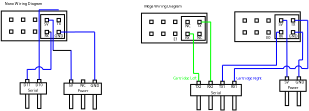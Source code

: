<?xml version="1.0" encoding="UTF-8"?>
<dia:diagram xmlns:dia="http://www.lysator.liu.se/~alla/dia/">
  <dia:layer name="Background" visible="true" active="true">
    <dia:group>
      <dia:group>
        <dia:object type="Flowchart - Box" version="0" id="O0">
          <dia:attribute name="obj_pos">
            <dia:point val="32.694,9.21"/>
          </dia:attribute>
          <dia:attribute name="obj_bb">
            <dia:rectangle val="32.644,9.16;43.744,14.26"/>
          </dia:attribute>
          <dia:attribute name="elem_corner">
            <dia:point val="32.694,9.21"/>
          </dia:attribute>
          <dia:attribute name="elem_width">
            <dia:real val="11.0"/>
          </dia:attribute>
          <dia:attribute name="elem_height">
            <dia:real val="5"/>
          </dia:attribute>
          <dia:attribute name="show_background">
            <dia:boolean val="true"/>
          </dia:attribute>
          <dia:attribute name="padding">
            <dia:real val="0.5"/>
          </dia:attribute>
          <dia:attribute name="text">
            <dia:composite type="text">
              <dia:attribute name="string">
                <dia:string>##</dia:string>
              </dia:attribute>
              <dia:attribute name="font">
                <dia:font family="sans" style="0" name="Helvetica"/>
              </dia:attribute>
              <dia:attribute name="height">
                <dia:real val="0.8"/>
              </dia:attribute>
              <dia:attribute name="pos">
                <dia:point val="38.194,11.95"/>
              </dia:attribute>
              <dia:attribute name="color">
                <dia:color val="#000000"/>
              </dia:attribute>
              <dia:attribute name="alignment">
                <dia:enum val="1"/>
              </dia:attribute>
            </dia:composite>
          </dia:attribute>
        </dia:object>
        <dia:object type="Standard - Box" version="0" id="O1">
          <dia:attribute name="obj_pos">
            <dia:point val="34.083,10.386"/>
          </dia:attribute>
          <dia:attribute name="obj_bb">
            <dia:rectangle val="34.033,10.336;34.697,11.001"/>
          </dia:attribute>
          <dia:attribute name="elem_corner">
            <dia:point val="34.083,10.386"/>
          </dia:attribute>
          <dia:attribute name="elem_width">
            <dia:real val="0.564"/>
          </dia:attribute>
          <dia:attribute name="elem_height">
            <dia:real val="0.564"/>
          </dia:attribute>
          <dia:attribute name="show_background">
            <dia:boolean val="true"/>
          </dia:attribute>
          <dia:attribute name="aspect">
            <dia:enum val="2"/>
          </dia:attribute>
        </dia:object>
        <dia:object type="Standard - Box" version="0" id="O2">
          <dia:attribute name="obj_pos">
            <dia:point val="36.083,10.386"/>
          </dia:attribute>
          <dia:attribute name="obj_bb">
            <dia:rectangle val="36.033,10.336;36.697,11.001"/>
          </dia:attribute>
          <dia:attribute name="elem_corner">
            <dia:point val="36.083,10.386"/>
          </dia:attribute>
          <dia:attribute name="elem_width">
            <dia:real val="0.564"/>
          </dia:attribute>
          <dia:attribute name="elem_height">
            <dia:real val="0.564"/>
          </dia:attribute>
          <dia:attribute name="show_background">
            <dia:boolean val="true"/>
          </dia:attribute>
          <dia:attribute name="aspect">
            <dia:enum val="2"/>
          </dia:attribute>
        </dia:object>
        <dia:object type="Standard - Box" version="0" id="O3">
          <dia:attribute name="obj_pos">
            <dia:point val="40.083,10.386"/>
          </dia:attribute>
          <dia:attribute name="obj_bb">
            <dia:rectangle val="40.033,10.336;40.697,11.001"/>
          </dia:attribute>
          <dia:attribute name="elem_corner">
            <dia:point val="40.083,10.386"/>
          </dia:attribute>
          <dia:attribute name="elem_width">
            <dia:real val="0.564"/>
          </dia:attribute>
          <dia:attribute name="elem_height">
            <dia:real val="0.564"/>
          </dia:attribute>
          <dia:attribute name="show_background">
            <dia:boolean val="true"/>
          </dia:attribute>
          <dia:attribute name="aspect">
            <dia:enum val="2"/>
          </dia:attribute>
        </dia:object>
        <dia:object type="Standard - Box" version="0" id="O4">
          <dia:attribute name="obj_pos">
            <dia:point val="38.083,10.386"/>
          </dia:attribute>
          <dia:attribute name="obj_bb">
            <dia:rectangle val="38.033,10.336;38.697,11.001"/>
          </dia:attribute>
          <dia:attribute name="elem_corner">
            <dia:point val="38.083,10.386"/>
          </dia:attribute>
          <dia:attribute name="elem_width">
            <dia:real val="0.564"/>
          </dia:attribute>
          <dia:attribute name="elem_height">
            <dia:real val="0.564"/>
          </dia:attribute>
          <dia:attribute name="show_background">
            <dia:boolean val="true"/>
          </dia:attribute>
          <dia:attribute name="aspect">
            <dia:enum val="2"/>
          </dia:attribute>
        </dia:object>
        <dia:object type="Standard - Box" version="0" id="O5">
          <dia:attribute name="obj_pos">
            <dia:point val="42.083,10.386"/>
          </dia:attribute>
          <dia:attribute name="obj_bb">
            <dia:rectangle val="42.033,10.336;42.697,11.001"/>
          </dia:attribute>
          <dia:attribute name="elem_corner">
            <dia:point val="42.083,10.386"/>
          </dia:attribute>
          <dia:attribute name="elem_width">
            <dia:real val="0.564"/>
          </dia:attribute>
          <dia:attribute name="elem_height">
            <dia:real val="0.564"/>
          </dia:attribute>
          <dia:attribute name="show_background">
            <dia:boolean val="true"/>
          </dia:attribute>
          <dia:attribute name="aspect">
            <dia:enum val="2"/>
          </dia:attribute>
        </dia:object>
        <dia:object type="Standard - Box" version="0" id="O6">
          <dia:attribute name="obj_pos">
            <dia:point val="34.083,12.386"/>
          </dia:attribute>
          <dia:attribute name="obj_bb">
            <dia:rectangle val="34.033,12.336;34.697,13.001"/>
          </dia:attribute>
          <dia:attribute name="elem_corner">
            <dia:point val="34.083,12.386"/>
          </dia:attribute>
          <dia:attribute name="elem_width">
            <dia:real val="0.564"/>
          </dia:attribute>
          <dia:attribute name="elem_height">
            <dia:real val="0.564"/>
          </dia:attribute>
          <dia:attribute name="show_background">
            <dia:boolean val="true"/>
          </dia:attribute>
          <dia:attribute name="aspect">
            <dia:enum val="2"/>
          </dia:attribute>
        </dia:object>
        <dia:object type="Standard - Box" version="0" id="O7">
          <dia:attribute name="obj_pos">
            <dia:point val="36.083,12.386"/>
          </dia:attribute>
          <dia:attribute name="obj_bb">
            <dia:rectangle val="36.033,12.336;36.697,13.001"/>
          </dia:attribute>
          <dia:attribute name="elem_corner">
            <dia:point val="36.083,12.386"/>
          </dia:attribute>
          <dia:attribute name="elem_width">
            <dia:real val="0.564"/>
          </dia:attribute>
          <dia:attribute name="elem_height">
            <dia:real val="0.564"/>
          </dia:attribute>
          <dia:attribute name="show_background">
            <dia:boolean val="true"/>
          </dia:attribute>
          <dia:attribute name="aspect">
            <dia:enum val="2"/>
          </dia:attribute>
        </dia:object>
        <dia:object type="Standard - Box" version="0" id="O8">
          <dia:attribute name="obj_pos">
            <dia:point val="38.083,12.386"/>
          </dia:attribute>
          <dia:attribute name="obj_bb">
            <dia:rectangle val="38.033,12.336;38.697,13.001"/>
          </dia:attribute>
          <dia:attribute name="elem_corner">
            <dia:point val="38.083,12.386"/>
          </dia:attribute>
          <dia:attribute name="elem_width">
            <dia:real val="0.564"/>
          </dia:attribute>
          <dia:attribute name="elem_height">
            <dia:real val="0.564"/>
          </dia:attribute>
          <dia:attribute name="show_background">
            <dia:boolean val="true"/>
          </dia:attribute>
          <dia:attribute name="aspect">
            <dia:enum val="2"/>
          </dia:attribute>
        </dia:object>
        <dia:object type="Standard - Box" version="0" id="O9">
          <dia:attribute name="obj_pos">
            <dia:point val="40.083,12.386"/>
          </dia:attribute>
          <dia:attribute name="obj_bb">
            <dia:rectangle val="40.033,12.336;40.697,13.001"/>
          </dia:attribute>
          <dia:attribute name="elem_corner">
            <dia:point val="40.083,12.386"/>
          </dia:attribute>
          <dia:attribute name="elem_width">
            <dia:real val="0.564"/>
          </dia:attribute>
          <dia:attribute name="elem_height">
            <dia:real val="0.564"/>
          </dia:attribute>
          <dia:attribute name="show_background">
            <dia:boolean val="true"/>
          </dia:attribute>
          <dia:attribute name="aspect">
            <dia:enum val="2"/>
          </dia:attribute>
        </dia:object>
        <dia:object type="Standard - Box" version="0" id="O10">
          <dia:attribute name="obj_pos">
            <dia:point val="42.083,12.386"/>
          </dia:attribute>
          <dia:attribute name="obj_bb">
            <dia:rectangle val="42.033,12.336;42.697,13.001"/>
          </dia:attribute>
          <dia:attribute name="elem_corner">
            <dia:point val="42.083,12.386"/>
          </dia:attribute>
          <dia:attribute name="elem_width">
            <dia:real val="0.564"/>
          </dia:attribute>
          <dia:attribute name="elem_height">
            <dia:real val="0.564"/>
          </dia:attribute>
          <dia:attribute name="show_background">
            <dia:boolean val="true"/>
          </dia:attribute>
          <dia:attribute name="aspect">
            <dia:enum val="2"/>
          </dia:attribute>
        </dia:object>
      </dia:group>
      <dia:group>
        <dia:object type="Standard - Box" version="0" id="O11">
          <dia:attribute name="obj_pos">
            <dia:point val="26.344,20.868"/>
          </dia:attribute>
          <dia:attribute name="obj_bb">
            <dia:rectangle val="26.294,20.818;26.958,25.713"/>
          </dia:attribute>
          <dia:attribute name="elem_corner">
            <dia:point val="26.344,20.868"/>
          </dia:attribute>
          <dia:attribute name="elem_width">
            <dia:real val="0.564"/>
          </dia:attribute>
          <dia:attribute name="elem_height">
            <dia:real val="4.794"/>
          </dia:attribute>
          <dia:attribute name="show_background">
            <dia:boolean val="true"/>
          </dia:attribute>
        </dia:object>
        <dia:object type="Standard - Box" version="0" id="O12">
          <dia:attribute name="obj_pos">
            <dia:point val="28.344,20.868"/>
          </dia:attribute>
          <dia:attribute name="obj_bb">
            <dia:rectangle val="28.294,20.818;28.958,25.677"/>
          </dia:attribute>
          <dia:attribute name="elem_corner">
            <dia:point val="28.344,20.868"/>
          </dia:attribute>
          <dia:attribute name="elem_width">
            <dia:real val="0.564"/>
          </dia:attribute>
          <dia:attribute name="elem_height">
            <dia:real val="4.759"/>
          </dia:attribute>
          <dia:attribute name="show_background">
            <dia:boolean val="true"/>
          </dia:attribute>
        </dia:object>
        <dia:object type="Standard - Box" version="0" id="O13">
          <dia:attribute name="obj_pos">
            <dia:point val="30.344,20.868"/>
          </dia:attribute>
          <dia:attribute name="obj_bb">
            <dia:rectangle val="30.294,20.818;30.958,25.748"/>
          </dia:attribute>
          <dia:attribute name="elem_corner">
            <dia:point val="30.344,20.868"/>
          </dia:attribute>
          <dia:attribute name="elem_width">
            <dia:real val="0.564"/>
          </dia:attribute>
          <dia:attribute name="elem_height">
            <dia:real val="4.83"/>
          </dia:attribute>
          <dia:attribute name="show_background">
            <dia:boolean val="true"/>
          </dia:attribute>
        </dia:object>
        <dia:object type="Standard - Box" version="0" id="O14">
          <dia:attribute name="obj_pos">
            <dia:point val="32.344,20.868"/>
          </dia:attribute>
          <dia:attribute name="obj_bb">
            <dia:rectangle val="32.294,20.818;32.958,25.748"/>
          </dia:attribute>
          <dia:attribute name="elem_corner">
            <dia:point val="32.344,20.868"/>
          </dia:attribute>
          <dia:attribute name="elem_width">
            <dia:real val="0.564"/>
          </dia:attribute>
          <dia:attribute name="elem_height">
            <dia:real val="4.83"/>
          </dia:attribute>
          <dia:attribute name="show_background">
            <dia:boolean val="true"/>
          </dia:attribute>
        </dia:object>
        <dia:object type="Flowchart - Box" version="0" id="O15">
          <dia:attribute name="obj_pos">
            <dia:point val="25.273,21.409"/>
          </dia:attribute>
          <dia:attribute name="obj_bb">
            <dia:rectangle val="25.223,21.359;33.842,23.359"/>
          </dia:attribute>
          <dia:attribute name="elem_corner">
            <dia:point val="25.273,21.409"/>
          </dia:attribute>
          <dia:attribute name="elem_width">
            <dia:real val="8.519"/>
          </dia:attribute>
          <dia:attribute name="elem_height">
            <dia:real val="1.9"/>
          </dia:attribute>
          <dia:attribute name="border_width">
            <dia:real val="0.1"/>
          </dia:attribute>
          <dia:attribute name="show_background">
            <dia:boolean val="true"/>
          </dia:attribute>
          <dia:attribute name="padding">
            <dia:real val="0.5"/>
          </dia:attribute>
          <dia:attribute name="text">
            <dia:composite type="text">
              <dia:attribute name="string">
                <dia:string>##</dia:string>
              </dia:attribute>
              <dia:attribute name="font">
                <dia:font family="sans" style="0" name="Helvetica"/>
              </dia:attribute>
              <dia:attribute name="height">
                <dia:real val="0.8"/>
              </dia:attribute>
              <dia:attribute name="pos">
                <dia:point val="33.342,22.599"/>
              </dia:attribute>
              <dia:attribute name="color">
                <dia:color val="#000000"/>
              </dia:attribute>
              <dia:attribute name="alignment">
                <dia:enum val="2"/>
              </dia:attribute>
            </dia:composite>
          </dia:attribute>
        </dia:object>
        <dia:object type="Standard - Text" version="1" id="O16">
          <dia:attribute name="obj_pos">
            <dia:point val="32.06,21.986"/>
          </dia:attribute>
          <dia:attribute name="obj_bb">
            <dia:rectangle val="32.06,21.346;33.18,22.118"/>
          </dia:attribute>
          <dia:attribute name="text">
            <dia:composite type="text">
              <dia:attribute name="string">
                <dia:string>#RX1#</dia:string>
              </dia:attribute>
              <dia:attribute name="font">
                <dia:font family="sans" style="0" name="Helvetica"/>
              </dia:attribute>
              <dia:attribute name="height">
                <dia:real val="0.8"/>
              </dia:attribute>
              <dia:attribute name="pos">
                <dia:point val="32.06,21.986"/>
              </dia:attribute>
              <dia:attribute name="color">
                <dia:color val="#000000"/>
              </dia:attribute>
              <dia:attribute name="alignment">
                <dia:enum val="0"/>
              </dia:attribute>
            </dia:composite>
          </dia:attribute>
          <dia:attribute name="valign">
            <dia:enum val="3"/>
          </dia:attribute>
        </dia:object>
        <dia:object type="Standard - Text" version="1" id="O17">
          <dia:attribute name="obj_pos">
            <dia:point val="30.027,22.0"/>
          </dia:attribute>
          <dia:attribute name="obj_bb">
            <dia:rectangle val="30.027,21.36;31.125,22.133"/>
          </dia:attribute>
          <dia:attribute name="text">
            <dia:composite type="text">
              <dia:attribute name="string">
                <dia:string>#TX1#</dia:string>
              </dia:attribute>
              <dia:attribute name="font">
                <dia:font family="sans" style="0" name="Helvetica"/>
              </dia:attribute>
              <dia:attribute name="height">
                <dia:real val="0.8"/>
              </dia:attribute>
              <dia:attribute name="pos">
                <dia:point val="30.027,22.0"/>
              </dia:attribute>
              <dia:attribute name="color">
                <dia:color val="#000000"/>
              </dia:attribute>
              <dia:attribute name="alignment">
                <dia:enum val="0"/>
              </dia:attribute>
            </dia:composite>
          </dia:attribute>
          <dia:attribute name="valign">
            <dia:enum val="3"/>
          </dia:attribute>
        </dia:object>
        <dia:object type="Standard - Text" version="1" id="O18">
          <dia:attribute name="obj_pos">
            <dia:point val="28.047,22.0"/>
          </dia:attribute>
          <dia:attribute name="obj_bb">
            <dia:rectangle val="28.047,21.36;29.167,22.133"/>
          </dia:attribute>
          <dia:attribute name="text">
            <dia:composite type="text">
              <dia:attribute name="string">
                <dia:string>#RX2#</dia:string>
              </dia:attribute>
              <dia:attribute name="font">
                <dia:font family="sans" style="0" name="Helvetica"/>
              </dia:attribute>
              <dia:attribute name="height">
                <dia:real val="0.8"/>
              </dia:attribute>
              <dia:attribute name="pos">
                <dia:point val="28.047,22.0"/>
              </dia:attribute>
              <dia:attribute name="color">
                <dia:color val="#000000"/>
              </dia:attribute>
              <dia:attribute name="alignment">
                <dia:enum val="0"/>
              </dia:attribute>
            </dia:composite>
          </dia:attribute>
          <dia:attribute name="valign">
            <dia:enum val="3"/>
          </dia:attribute>
        </dia:object>
        <dia:object type="Standard - Text" version="1" id="O19">
          <dia:attribute name="obj_pos">
            <dia:point val="26.067,22.0"/>
          </dia:attribute>
          <dia:attribute name="obj_bb">
            <dia:rectangle val="26.067,21.36;27.165,22.133"/>
          </dia:attribute>
          <dia:attribute name="text">
            <dia:composite type="text">
              <dia:attribute name="string">
                <dia:string>#TX2#</dia:string>
              </dia:attribute>
              <dia:attribute name="font">
                <dia:font family="sans" style="0" name="Helvetica"/>
              </dia:attribute>
              <dia:attribute name="height">
                <dia:real val="0.8"/>
              </dia:attribute>
              <dia:attribute name="pos">
                <dia:point val="26.067,22.0"/>
              </dia:attribute>
              <dia:attribute name="color">
                <dia:color val="#000000"/>
              </dia:attribute>
              <dia:attribute name="alignment">
                <dia:enum val="0"/>
              </dia:attribute>
            </dia:composite>
          </dia:attribute>
          <dia:attribute name="valign">
            <dia:enum val="3"/>
          </dia:attribute>
        </dia:object>
        <dia:object type="Standard - Text" version="1" id="O20">
          <dia:attribute name="obj_pos">
            <dia:point val="28.701,23.038"/>
          </dia:attribute>
          <dia:attribute name="obj_bb">
            <dia:rectangle val="28.701,22.398;30.256,23.17"/>
          </dia:attribute>
          <dia:attribute name="text">
            <dia:composite type="text">
              <dia:attribute name="string">
                <dia:string>#Serial#</dia:string>
              </dia:attribute>
              <dia:attribute name="font">
                <dia:font family="sans" style="0" name="Helvetica"/>
              </dia:attribute>
              <dia:attribute name="height">
                <dia:real val="0.8"/>
              </dia:attribute>
              <dia:attribute name="pos">
                <dia:point val="28.701,23.038"/>
              </dia:attribute>
              <dia:attribute name="color">
                <dia:color val="#000000"/>
              </dia:attribute>
              <dia:attribute name="alignment">
                <dia:enum val="0"/>
              </dia:attribute>
            </dia:composite>
          </dia:attribute>
          <dia:attribute name="valign">
            <dia:enum val="3"/>
          </dia:attribute>
        </dia:object>
      </dia:group>
      <dia:group>
        <dia:object type="Standard - Box" version="0" id="O21">
          <dia:attribute name="obj_pos">
            <dia:point val="41.182,20.126"/>
          </dia:attribute>
          <dia:attribute name="obj_bb">
            <dia:rectangle val="41.132,20.076;41.784,25.006"/>
          </dia:attribute>
          <dia:attribute name="elem_corner">
            <dia:point val="41.182,20.126"/>
          </dia:attribute>
          <dia:attribute name="elem_width">
            <dia:real val="0.552"/>
          </dia:attribute>
          <dia:attribute name="elem_height">
            <dia:real val="4.83"/>
          </dia:attribute>
          <dia:attribute name="show_background">
            <dia:boolean val="true"/>
          </dia:attribute>
        </dia:object>
        <dia:object type="Standard - Box" version="0" id="O22">
          <dia:attribute name="obj_pos">
            <dia:point val="43.182,20.126"/>
          </dia:attribute>
          <dia:attribute name="obj_bb">
            <dia:rectangle val="43.132,20.076;43.797,25.041"/>
          </dia:attribute>
          <dia:attribute name="elem_corner">
            <dia:point val="43.182,20.126"/>
          </dia:attribute>
          <dia:attribute name="elem_width">
            <dia:real val="0.564"/>
          </dia:attribute>
          <dia:attribute name="elem_height">
            <dia:real val="4.865"/>
          </dia:attribute>
          <dia:attribute name="show_background">
            <dia:boolean val="true"/>
          </dia:attribute>
        </dia:object>
        <dia:object type="Flowchart - Box" version="0" id="O23">
          <dia:attribute name="obj_pos">
            <dia:point val="40.259,20.668"/>
          </dia:attribute>
          <dia:attribute name="obj_bb">
            <dia:rectangle val="40.209,20.618;44.731,22.618"/>
          </dia:attribute>
          <dia:attribute name="elem_corner">
            <dia:point val="40.259,20.668"/>
          </dia:attribute>
          <dia:attribute name="elem_width">
            <dia:real val="4.422"/>
          </dia:attribute>
          <dia:attribute name="elem_height">
            <dia:real val="1.9"/>
          </dia:attribute>
          <dia:attribute name="show_background">
            <dia:boolean val="true"/>
          </dia:attribute>
          <dia:attribute name="padding">
            <dia:real val="0.5"/>
          </dia:attribute>
          <dia:attribute name="text">
            <dia:composite type="text">
              <dia:attribute name="string">
                <dia:string>##</dia:string>
              </dia:attribute>
              <dia:attribute name="font">
                <dia:font family="sans" style="0" name="Helvetica"/>
              </dia:attribute>
              <dia:attribute name="height">
                <dia:real val="0.8"/>
              </dia:attribute>
              <dia:attribute name="pos">
                <dia:point val="42.47,21.858"/>
              </dia:attribute>
              <dia:attribute name="color">
                <dia:color val="#000000"/>
              </dia:attribute>
              <dia:attribute name="alignment">
                <dia:enum val="1"/>
              </dia:attribute>
            </dia:composite>
          </dia:attribute>
        </dia:object>
        <dia:object type="Standard - Text" version="1" id="O24">
          <dia:attribute name="obj_pos">
            <dia:point val="41.058,21.258"/>
          </dia:attribute>
          <dia:attribute name="obj_bb">
            <dia:rectangle val="41.058,20.618;41.79,21.39"/>
          </dia:attribute>
          <dia:attribute name="text">
            <dia:composite type="text">
              <dia:attribute name="string">
                <dia:string>#5V#</dia:string>
              </dia:attribute>
              <dia:attribute name="font">
                <dia:font family="sans" style="0" name="Helvetica"/>
              </dia:attribute>
              <dia:attribute name="height">
                <dia:real val="0.8"/>
              </dia:attribute>
              <dia:attribute name="pos">
                <dia:point val="41.058,21.258"/>
              </dia:attribute>
              <dia:attribute name="color">
                <dia:color val="#000000"/>
              </dia:attribute>
              <dia:attribute name="alignment">
                <dia:enum val="0"/>
              </dia:attribute>
            </dia:composite>
          </dia:attribute>
          <dia:attribute name="valign">
            <dia:enum val="3"/>
          </dia:attribute>
        </dia:object>
        <dia:object type="Standard - Text" version="1" id="O25">
          <dia:attribute name="obj_pos">
            <dia:point val="42.896,21.258"/>
          </dia:attribute>
          <dia:attribute name="obj_bb">
            <dia:rectangle val="42.896,20.618;44.186,21.39"/>
          </dia:attribute>
          <dia:attribute name="text">
            <dia:composite type="text">
              <dia:attribute name="string">
                <dia:string>#GND#</dia:string>
              </dia:attribute>
              <dia:attribute name="font">
                <dia:font family="sans" style="0" name="Helvetica"/>
              </dia:attribute>
              <dia:attribute name="height">
                <dia:real val="0.8"/>
              </dia:attribute>
              <dia:attribute name="pos">
                <dia:point val="42.896,21.258"/>
              </dia:attribute>
              <dia:attribute name="color">
                <dia:color val="#000000"/>
              </dia:attribute>
              <dia:attribute name="alignment">
                <dia:enum val="0"/>
              </dia:attribute>
            </dia:composite>
          </dia:attribute>
          <dia:attribute name="valign">
            <dia:enum val="3"/>
          </dia:attribute>
        </dia:object>
        <dia:object type="Standard - Text" version="1" id="O26">
          <dia:attribute name="obj_pos">
            <dia:point val="41.57,22.189"/>
          </dia:attribute>
          <dia:attribute name="obj_bb">
            <dia:rectangle val="41.57,21.549;43.313,22.322"/>
          </dia:attribute>
          <dia:attribute name="text">
            <dia:composite type="text">
              <dia:attribute name="string">
                <dia:string>#Power#</dia:string>
              </dia:attribute>
              <dia:attribute name="font">
                <dia:font family="sans" style="0" name="Helvetica"/>
              </dia:attribute>
              <dia:attribute name="height">
                <dia:real val="0.8"/>
              </dia:attribute>
              <dia:attribute name="pos">
                <dia:point val="41.57,22.189"/>
              </dia:attribute>
              <dia:attribute name="color">
                <dia:color val="#000000"/>
              </dia:attribute>
              <dia:attribute name="alignment">
                <dia:enum val="0"/>
              </dia:attribute>
            </dia:composite>
          </dia:attribute>
          <dia:attribute name="valign">
            <dia:enum val="3"/>
          </dia:attribute>
        </dia:object>
      </dia:group>
      <dia:object type="Standard - Text" version="1" id="O27">
        <dia:attribute name="obj_pos">
          <dia:point val="37.987,13.785"/>
        </dia:attribute>
        <dia:attribute name="obj_bb">
          <dia:rectangle val="37.987,13.145;38.697,13.917"/>
        </dia:attribute>
        <dia:attribute name="text">
          <dia:composite type="text">
            <dia:attribute name="string">
              <dia:string>#E0#</dia:string>
            </dia:attribute>
            <dia:attribute name="font">
              <dia:font family="sans" style="0" name="Helvetica"/>
            </dia:attribute>
            <dia:attribute name="height">
              <dia:real val="0.8"/>
            </dia:attribute>
            <dia:attribute name="pos">
              <dia:point val="37.987,13.785"/>
            </dia:attribute>
            <dia:attribute name="color">
              <dia:color val="#000000"/>
            </dia:attribute>
            <dia:attribute name="alignment">
              <dia:enum val="0"/>
            </dia:attribute>
          </dia:composite>
        </dia:attribute>
        <dia:attribute name="valign">
          <dia:enum val="3"/>
        </dia:attribute>
      </dia:object>
      <dia:group>
        <dia:object type="Flowchart - Box" version="0" id="O28">
          <dia:attribute name="obj_pos">
            <dia:point val="17.015,9.436"/>
          </dia:attribute>
          <dia:attribute name="obj_bb">
            <dia:rectangle val="16.965,9.386;28.065,14.486"/>
          </dia:attribute>
          <dia:attribute name="elem_corner">
            <dia:point val="17.015,9.436"/>
          </dia:attribute>
          <dia:attribute name="elem_width">
            <dia:real val="11.0"/>
          </dia:attribute>
          <dia:attribute name="elem_height">
            <dia:real val="5"/>
          </dia:attribute>
          <dia:attribute name="show_background">
            <dia:boolean val="true"/>
          </dia:attribute>
          <dia:attribute name="padding">
            <dia:real val="0.5"/>
          </dia:attribute>
          <dia:attribute name="text">
            <dia:composite type="text">
              <dia:attribute name="string">
                <dia:string>##</dia:string>
              </dia:attribute>
              <dia:attribute name="font">
                <dia:font family="sans" style="0" name="Helvetica"/>
              </dia:attribute>
              <dia:attribute name="height">
                <dia:real val="0.8"/>
              </dia:attribute>
              <dia:attribute name="pos">
                <dia:point val="22.515,12.175"/>
              </dia:attribute>
              <dia:attribute name="color">
                <dia:color val="#000000"/>
              </dia:attribute>
              <dia:attribute name="alignment">
                <dia:enum val="1"/>
              </dia:attribute>
            </dia:composite>
          </dia:attribute>
        </dia:object>
        <dia:object type="Standard - Box" version="0" id="O29">
          <dia:attribute name="obj_pos">
            <dia:point val="18.404,10.612"/>
          </dia:attribute>
          <dia:attribute name="obj_bb">
            <dia:rectangle val="18.354,10.562;19.018,11.227"/>
          </dia:attribute>
          <dia:attribute name="elem_corner">
            <dia:point val="18.404,10.612"/>
          </dia:attribute>
          <dia:attribute name="elem_width">
            <dia:real val="0.564"/>
          </dia:attribute>
          <dia:attribute name="elem_height">
            <dia:real val="0.564"/>
          </dia:attribute>
          <dia:attribute name="show_background">
            <dia:boolean val="true"/>
          </dia:attribute>
          <dia:attribute name="aspect">
            <dia:enum val="2"/>
          </dia:attribute>
        </dia:object>
        <dia:object type="Standard - Box" version="0" id="O30">
          <dia:attribute name="obj_pos">
            <dia:point val="20.404,10.612"/>
          </dia:attribute>
          <dia:attribute name="obj_bb">
            <dia:rectangle val="20.354,10.562;21.018,11.227"/>
          </dia:attribute>
          <dia:attribute name="elem_corner">
            <dia:point val="20.404,10.612"/>
          </dia:attribute>
          <dia:attribute name="elem_width">
            <dia:real val="0.564"/>
          </dia:attribute>
          <dia:attribute name="elem_height">
            <dia:real val="0.564"/>
          </dia:attribute>
          <dia:attribute name="show_background">
            <dia:boolean val="true"/>
          </dia:attribute>
          <dia:attribute name="aspect">
            <dia:enum val="2"/>
          </dia:attribute>
        </dia:object>
        <dia:object type="Standard - Box" version="0" id="O31">
          <dia:attribute name="obj_pos">
            <dia:point val="24.404,10.612"/>
          </dia:attribute>
          <dia:attribute name="obj_bb">
            <dia:rectangle val="24.354,10.562;25.018,11.227"/>
          </dia:attribute>
          <dia:attribute name="elem_corner">
            <dia:point val="24.404,10.612"/>
          </dia:attribute>
          <dia:attribute name="elem_width">
            <dia:real val="0.564"/>
          </dia:attribute>
          <dia:attribute name="elem_height">
            <dia:real val="0.564"/>
          </dia:attribute>
          <dia:attribute name="show_background">
            <dia:boolean val="true"/>
          </dia:attribute>
          <dia:attribute name="aspect">
            <dia:enum val="2"/>
          </dia:attribute>
        </dia:object>
        <dia:object type="Standard - Box" version="0" id="O32">
          <dia:attribute name="obj_pos">
            <dia:point val="22.404,10.612"/>
          </dia:attribute>
          <dia:attribute name="obj_bb">
            <dia:rectangle val="22.354,10.562;23.018,11.227"/>
          </dia:attribute>
          <dia:attribute name="elem_corner">
            <dia:point val="22.404,10.612"/>
          </dia:attribute>
          <dia:attribute name="elem_width">
            <dia:real val="0.564"/>
          </dia:attribute>
          <dia:attribute name="elem_height">
            <dia:real val="0.564"/>
          </dia:attribute>
          <dia:attribute name="show_background">
            <dia:boolean val="true"/>
          </dia:attribute>
          <dia:attribute name="aspect">
            <dia:enum val="2"/>
          </dia:attribute>
        </dia:object>
        <dia:object type="Standard - Box" version="0" id="O33">
          <dia:attribute name="obj_pos">
            <dia:point val="26.404,10.612"/>
          </dia:attribute>
          <dia:attribute name="obj_bb">
            <dia:rectangle val="26.354,10.562;27.018,11.227"/>
          </dia:attribute>
          <dia:attribute name="elem_corner">
            <dia:point val="26.404,10.612"/>
          </dia:attribute>
          <dia:attribute name="elem_width">
            <dia:real val="0.564"/>
          </dia:attribute>
          <dia:attribute name="elem_height">
            <dia:real val="0.564"/>
          </dia:attribute>
          <dia:attribute name="show_background">
            <dia:boolean val="true"/>
          </dia:attribute>
          <dia:attribute name="aspect">
            <dia:enum val="2"/>
          </dia:attribute>
        </dia:object>
        <dia:object type="Standard - Box" version="0" id="O34">
          <dia:attribute name="obj_pos">
            <dia:point val="18.404,12.612"/>
          </dia:attribute>
          <dia:attribute name="obj_bb">
            <dia:rectangle val="18.354,12.562;19.018,13.227"/>
          </dia:attribute>
          <dia:attribute name="elem_corner">
            <dia:point val="18.404,12.612"/>
          </dia:attribute>
          <dia:attribute name="elem_width">
            <dia:real val="0.564"/>
          </dia:attribute>
          <dia:attribute name="elem_height">
            <dia:real val="0.564"/>
          </dia:attribute>
          <dia:attribute name="show_background">
            <dia:boolean val="true"/>
          </dia:attribute>
          <dia:attribute name="aspect">
            <dia:enum val="2"/>
          </dia:attribute>
        </dia:object>
        <dia:object type="Standard - Box" version="0" id="O35">
          <dia:attribute name="obj_pos">
            <dia:point val="20.404,12.612"/>
          </dia:attribute>
          <dia:attribute name="obj_bb">
            <dia:rectangle val="20.354,12.562;21.018,13.227"/>
          </dia:attribute>
          <dia:attribute name="elem_corner">
            <dia:point val="20.404,12.612"/>
          </dia:attribute>
          <dia:attribute name="elem_width">
            <dia:real val="0.564"/>
          </dia:attribute>
          <dia:attribute name="elem_height">
            <dia:real val="0.564"/>
          </dia:attribute>
          <dia:attribute name="show_background">
            <dia:boolean val="true"/>
          </dia:attribute>
          <dia:attribute name="aspect">
            <dia:enum val="2"/>
          </dia:attribute>
        </dia:object>
        <dia:object type="Standard - Box" version="0" id="O36">
          <dia:attribute name="obj_pos">
            <dia:point val="22.404,12.612"/>
          </dia:attribute>
          <dia:attribute name="obj_bb">
            <dia:rectangle val="22.354,12.562;23.018,13.227"/>
          </dia:attribute>
          <dia:attribute name="elem_corner">
            <dia:point val="22.404,12.612"/>
          </dia:attribute>
          <dia:attribute name="elem_width">
            <dia:real val="0.564"/>
          </dia:attribute>
          <dia:attribute name="elem_height">
            <dia:real val="0.564"/>
          </dia:attribute>
          <dia:attribute name="show_background">
            <dia:boolean val="true"/>
          </dia:attribute>
          <dia:attribute name="aspect">
            <dia:enum val="2"/>
          </dia:attribute>
        </dia:object>
        <dia:object type="Standard - Box" version="0" id="O37">
          <dia:attribute name="obj_pos">
            <dia:point val="24.404,12.612"/>
          </dia:attribute>
          <dia:attribute name="obj_bb">
            <dia:rectangle val="24.354,12.562;25.018,13.227"/>
          </dia:attribute>
          <dia:attribute name="elem_corner">
            <dia:point val="24.404,12.612"/>
          </dia:attribute>
          <dia:attribute name="elem_width">
            <dia:real val="0.564"/>
          </dia:attribute>
          <dia:attribute name="elem_height">
            <dia:real val="0.564"/>
          </dia:attribute>
          <dia:attribute name="show_background">
            <dia:boolean val="true"/>
          </dia:attribute>
          <dia:attribute name="aspect">
            <dia:enum val="2"/>
          </dia:attribute>
        </dia:object>
        <dia:object type="Standard - Box" version="0" id="O38">
          <dia:attribute name="obj_pos">
            <dia:point val="26.404,12.612"/>
          </dia:attribute>
          <dia:attribute name="obj_bb">
            <dia:rectangle val="26.354,12.562;27.018,13.227"/>
          </dia:attribute>
          <dia:attribute name="elem_corner">
            <dia:point val="26.404,12.612"/>
          </dia:attribute>
          <dia:attribute name="elem_width">
            <dia:real val="0.564"/>
          </dia:attribute>
          <dia:attribute name="elem_height">
            <dia:real val="0.564"/>
          </dia:attribute>
          <dia:attribute name="show_background">
            <dia:boolean val="true"/>
          </dia:attribute>
          <dia:attribute name="aspect">
            <dia:enum val="2"/>
          </dia:attribute>
        </dia:object>
      </dia:group>
      <dia:object type="Standard - Text" version="1" id="O39">
        <dia:attribute name="obj_pos">
          <dia:point val="22.375,14.014"/>
        </dia:attribute>
        <dia:attribute name="obj_bb">
          <dia:rectangle val="22.375,13.374;23.085,14.147"/>
        </dia:attribute>
        <dia:attribute name="text">
          <dia:composite type="text">
            <dia:attribute name="string">
              <dia:string>#E1#</dia:string>
            </dia:attribute>
            <dia:attribute name="font">
              <dia:font family="sans" style="0" name="Helvetica"/>
            </dia:attribute>
            <dia:attribute name="height">
              <dia:real val="0.8"/>
            </dia:attribute>
            <dia:attribute name="pos">
              <dia:point val="22.375,14.014"/>
            </dia:attribute>
            <dia:attribute name="color">
              <dia:color val="#000000"/>
            </dia:attribute>
            <dia:attribute name="alignment">
              <dia:enum val="0"/>
            </dia:attribute>
          </dia:composite>
        </dia:attribute>
        <dia:attribute name="valign">
          <dia:enum val="3"/>
        </dia:attribute>
      </dia:object>
      <dia:group>
        <dia:group>
          <dia:object type="Standard - Box" version="0" id="O40">
            <dia:attribute name="obj_pos">
              <dia:point val="39.446,9.71"/>
            </dia:attribute>
            <dia:attribute name="obj_bb">
              <dia:rectangle val="39.396,9.66;43.496,13.76"/>
            </dia:attribute>
            <dia:attribute name="elem_corner">
              <dia:point val="39.446,9.71"/>
            </dia:attribute>
            <dia:attribute name="elem_width">
              <dia:real val="4"/>
            </dia:attribute>
            <dia:attribute name="elem_height">
              <dia:real val="4"/>
            </dia:attribute>
            <dia:attribute name="show_background">
              <dia:boolean val="true"/>
            </dia:attribute>
          </dia:object>
          <dia:object type="Standard - Box" version="0" id="O41">
            <dia:attribute name="obj_pos">
              <dia:point val="40.199,10.359"/>
            </dia:attribute>
            <dia:attribute name="obj_bb">
              <dia:rectangle val="40.149,10.309;40.813,10.973"/>
            </dia:attribute>
            <dia:attribute name="elem_corner">
              <dia:point val="40.199,10.359"/>
            </dia:attribute>
            <dia:attribute name="elem_width">
              <dia:real val="0.564"/>
            </dia:attribute>
            <dia:attribute name="elem_height">
              <dia:real val="0.564"/>
            </dia:attribute>
            <dia:attribute name="show_background">
              <dia:boolean val="true"/>
            </dia:attribute>
            <dia:attribute name="aspect">
              <dia:enum val="2"/>
            </dia:attribute>
          </dia:object>
          <dia:object type="Standard - Box" version="0" id="O42">
            <dia:attribute name="obj_pos">
              <dia:point val="42.199,10.359"/>
            </dia:attribute>
            <dia:attribute name="obj_bb">
              <dia:rectangle val="42.149,10.309;42.813,10.973"/>
            </dia:attribute>
            <dia:attribute name="elem_corner">
              <dia:point val="42.199,10.359"/>
            </dia:attribute>
            <dia:attribute name="elem_width">
              <dia:real val="0.564"/>
            </dia:attribute>
            <dia:attribute name="elem_height">
              <dia:real val="0.564"/>
            </dia:attribute>
            <dia:attribute name="show_background">
              <dia:boolean val="true"/>
            </dia:attribute>
            <dia:attribute name="aspect">
              <dia:enum val="2"/>
            </dia:attribute>
          </dia:object>
          <dia:object type="Standard - Box" version="0" id="O43">
            <dia:attribute name="obj_pos">
              <dia:point val="40.199,12.359"/>
            </dia:attribute>
            <dia:attribute name="obj_bb">
              <dia:rectangle val="40.149,12.309;40.813,12.973"/>
            </dia:attribute>
            <dia:attribute name="elem_corner">
              <dia:point val="40.199,12.359"/>
            </dia:attribute>
            <dia:attribute name="elem_width">
              <dia:real val="0.564"/>
            </dia:attribute>
            <dia:attribute name="elem_height">
              <dia:real val="0.564"/>
            </dia:attribute>
            <dia:attribute name="show_background">
              <dia:boolean val="true"/>
            </dia:attribute>
            <dia:attribute name="aspect">
              <dia:enum val="2"/>
            </dia:attribute>
          </dia:object>
          <dia:object type="Standard - Box" version="0" id="O44">
            <dia:attribute name="obj_pos">
              <dia:point val="42.199,12.359"/>
            </dia:attribute>
            <dia:attribute name="obj_bb">
              <dia:rectangle val="42.149,12.309;42.813,12.973"/>
            </dia:attribute>
            <dia:attribute name="elem_corner">
              <dia:point val="42.199,12.359"/>
            </dia:attribute>
            <dia:attribute name="elem_width">
              <dia:real val="0.564"/>
            </dia:attribute>
            <dia:attribute name="elem_height">
              <dia:real val="0.564"/>
            </dia:attribute>
            <dia:attribute name="show_background">
              <dia:boolean val="true"/>
            </dia:attribute>
            <dia:attribute name="aspect">
              <dia:enum val="2"/>
            </dia:attribute>
          </dia:object>
        </dia:group>
        <dia:object type="Standard - Text" version="1" id="O45">
          <dia:attribute name="obj_pos">
            <dia:point val="42.15,11.536"/>
          </dia:attribute>
          <dia:attribute name="obj_bb">
            <dia:rectangle val="42.15,10.896;42.902,11.668"/>
          </dia:attribute>
          <dia:attribute name="text">
            <dia:composite type="text">
              <dia:attribute name="string">
                <dia:string>#TX#</dia:string>
              </dia:attribute>
              <dia:attribute name="font">
                <dia:font family="sans" style="0" name="Helvetica"/>
              </dia:attribute>
              <dia:attribute name="height">
                <dia:real val="0.8"/>
              </dia:attribute>
              <dia:attribute name="pos">
                <dia:point val="42.15,11.536"/>
              </dia:attribute>
              <dia:attribute name="color">
                <dia:color val="#000000"/>
              </dia:attribute>
              <dia:attribute name="alignment">
                <dia:enum val="0"/>
              </dia:attribute>
            </dia:composite>
          </dia:attribute>
          <dia:attribute name="valign">
            <dia:enum val="3"/>
          </dia:attribute>
        </dia:object>
        <dia:object type="Standard - Text" version="1" id="O46">
          <dia:attribute name="obj_pos">
            <dia:point val="40.078,13.53"/>
          </dia:attribute>
          <dia:attribute name="obj_bb">
            <dia:rectangle val="40.078,12.89;40.848,13.662"/>
          </dia:attribute>
          <dia:attribute name="text">
            <dia:composite type="text">
              <dia:attribute name="string">
                <dia:string>#RX#</dia:string>
              </dia:attribute>
              <dia:attribute name="font">
                <dia:font family="sans" style="0" name="Helvetica"/>
              </dia:attribute>
              <dia:attribute name="height">
                <dia:real val="0.8"/>
              </dia:attribute>
              <dia:attribute name="pos">
                <dia:point val="40.078,13.53"/>
              </dia:attribute>
              <dia:attribute name="color">
                <dia:color val="#000000"/>
              </dia:attribute>
              <dia:attribute name="alignment">
                <dia:enum val="0"/>
              </dia:attribute>
            </dia:composite>
          </dia:attribute>
          <dia:attribute name="valign">
            <dia:enum val="3"/>
          </dia:attribute>
        </dia:object>
        <dia:object type="Standard - Text" version="1" id="O47">
          <dia:attribute name="obj_pos">
            <dia:point val="40.043,11.55"/>
          </dia:attribute>
          <dia:attribute name="obj_bb">
            <dia:rectangle val="40.043,10.91;40.775,11.683"/>
          </dia:attribute>
          <dia:attribute name="text">
            <dia:composite type="text">
              <dia:attribute name="string">
                <dia:string>#5V#</dia:string>
              </dia:attribute>
              <dia:attribute name="font">
                <dia:font family="sans" style="0" name="Helvetica"/>
              </dia:attribute>
              <dia:attribute name="height">
                <dia:real val="0.8"/>
              </dia:attribute>
              <dia:attribute name="pos">
                <dia:point val="40.043,11.55"/>
              </dia:attribute>
              <dia:attribute name="color">
                <dia:color val="#000000"/>
              </dia:attribute>
              <dia:attribute name="alignment">
                <dia:enum val="0"/>
              </dia:attribute>
            </dia:composite>
          </dia:attribute>
          <dia:attribute name="valign">
            <dia:enum val="3"/>
          </dia:attribute>
        </dia:object>
        <dia:object type="Standard - Text" version="1" id="O48">
          <dia:attribute name="obj_pos">
            <dia:point val="41.775,13.53"/>
          </dia:attribute>
          <dia:attribute name="obj_bb">
            <dia:rectangle val="41.775,12.89;43.065,13.662"/>
          </dia:attribute>
          <dia:attribute name="text">
            <dia:composite type="text">
              <dia:attribute name="string">
                <dia:string>#GND#</dia:string>
              </dia:attribute>
              <dia:attribute name="font">
                <dia:font family="sans" style="0" name="Helvetica"/>
              </dia:attribute>
              <dia:attribute name="height">
                <dia:real val="0.8"/>
              </dia:attribute>
              <dia:attribute name="pos">
                <dia:point val="41.775,13.53"/>
              </dia:attribute>
              <dia:attribute name="color">
                <dia:color val="#000000"/>
              </dia:attribute>
              <dia:attribute name="alignment">
                <dia:enum val="0"/>
              </dia:attribute>
            </dia:composite>
          </dia:attribute>
          <dia:attribute name="valign">
            <dia:enum val="3"/>
          </dia:attribute>
        </dia:object>
        <dia:object type="Standard - Text" version="1" id="O49">
          <dia:attribute name="obj_pos">
            <dia:point val="42.355,11.512"/>
          </dia:attribute>
          <dia:attribute name="obj_bb">
            <dia:rectangle val="42.355,10.872;42.355,11.645"/>
          </dia:attribute>
          <dia:attribute name="text">
            <dia:composite type="text">
              <dia:attribute name="string">
                <dia:string>##</dia:string>
              </dia:attribute>
              <dia:attribute name="font">
                <dia:font family="sans" style="0" name="Helvetica"/>
              </dia:attribute>
              <dia:attribute name="height">
                <dia:real val="0.8"/>
              </dia:attribute>
              <dia:attribute name="pos">
                <dia:point val="42.355,11.512"/>
              </dia:attribute>
              <dia:attribute name="color">
                <dia:color val="#000000"/>
              </dia:attribute>
              <dia:attribute name="alignment">
                <dia:enum val="0"/>
              </dia:attribute>
            </dia:composite>
          </dia:attribute>
          <dia:attribute name="valign">
            <dia:enum val="3"/>
          </dia:attribute>
        </dia:object>
      </dia:group>
      <dia:group>
        <dia:group>
          <dia:object type="Standard - Box" version="0" id="O50">
            <dia:attribute name="obj_pos">
              <dia:point val="23.724,9.99"/>
            </dia:attribute>
            <dia:attribute name="obj_bb">
              <dia:rectangle val="23.674,9.94;27.774,14.04"/>
            </dia:attribute>
            <dia:attribute name="elem_corner">
              <dia:point val="23.724,9.99"/>
            </dia:attribute>
            <dia:attribute name="elem_width">
              <dia:real val="4"/>
            </dia:attribute>
            <dia:attribute name="elem_height">
              <dia:real val="4"/>
            </dia:attribute>
            <dia:attribute name="show_background">
              <dia:boolean val="true"/>
            </dia:attribute>
          </dia:object>
          <dia:object type="Standard - Box" version="0" id="O51">
            <dia:attribute name="obj_pos">
              <dia:point val="24.477,10.638"/>
            </dia:attribute>
            <dia:attribute name="obj_bb">
              <dia:rectangle val="24.427,10.588;25.091,11.253"/>
            </dia:attribute>
            <dia:attribute name="elem_corner">
              <dia:point val="24.477,10.638"/>
            </dia:attribute>
            <dia:attribute name="elem_width">
              <dia:real val="0.564"/>
            </dia:attribute>
            <dia:attribute name="elem_height">
              <dia:real val="0.564"/>
            </dia:attribute>
            <dia:attribute name="show_background">
              <dia:boolean val="true"/>
            </dia:attribute>
            <dia:attribute name="aspect">
              <dia:enum val="2"/>
            </dia:attribute>
          </dia:object>
          <dia:object type="Standard - Box" version="0" id="O52">
            <dia:attribute name="obj_pos">
              <dia:point val="26.477,10.638"/>
            </dia:attribute>
            <dia:attribute name="obj_bb">
              <dia:rectangle val="26.427,10.588;27.091,11.253"/>
            </dia:attribute>
            <dia:attribute name="elem_corner">
              <dia:point val="26.477,10.638"/>
            </dia:attribute>
            <dia:attribute name="elem_width">
              <dia:real val="0.564"/>
            </dia:attribute>
            <dia:attribute name="elem_height">
              <dia:real val="0.564"/>
            </dia:attribute>
            <dia:attribute name="show_background">
              <dia:boolean val="true"/>
            </dia:attribute>
            <dia:attribute name="aspect">
              <dia:enum val="2"/>
            </dia:attribute>
          </dia:object>
          <dia:object type="Standard - Box" version="0" id="O53">
            <dia:attribute name="obj_pos">
              <dia:point val="24.477,12.638"/>
            </dia:attribute>
            <dia:attribute name="obj_bb">
              <dia:rectangle val="24.427,12.588;25.091,13.253"/>
            </dia:attribute>
            <dia:attribute name="elem_corner">
              <dia:point val="24.477,12.638"/>
            </dia:attribute>
            <dia:attribute name="elem_width">
              <dia:real val="0.564"/>
            </dia:attribute>
            <dia:attribute name="elem_height">
              <dia:real val="0.564"/>
            </dia:attribute>
            <dia:attribute name="show_background">
              <dia:boolean val="true"/>
            </dia:attribute>
            <dia:attribute name="aspect">
              <dia:enum val="2"/>
            </dia:attribute>
          </dia:object>
          <dia:object type="Standard - Box" version="0" id="O54">
            <dia:attribute name="obj_pos">
              <dia:point val="26.477,12.638"/>
            </dia:attribute>
            <dia:attribute name="obj_bb">
              <dia:rectangle val="26.427,12.588;27.091,13.253"/>
            </dia:attribute>
            <dia:attribute name="elem_corner">
              <dia:point val="26.477,12.638"/>
            </dia:attribute>
            <dia:attribute name="elem_width">
              <dia:real val="0.564"/>
            </dia:attribute>
            <dia:attribute name="elem_height">
              <dia:real val="0.564"/>
            </dia:attribute>
            <dia:attribute name="show_background">
              <dia:boolean val="true"/>
            </dia:attribute>
            <dia:attribute name="aspect">
              <dia:enum val="2"/>
            </dia:attribute>
          </dia:object>
        </dia:group>
        <dia:object type="Standard - Text" version="1" id="O55">
          <dia:attribute name="obj_pos">
            <dia:point val="26.405,11.794"/>
          </dia:attribute>
          <dia:attribute name="obj_bb">
            <dia:rectangle val="26.405,11.154;27.157,11.927"/>
          </dia:attribute>
          <dia:attribute name="text">
            <dia:composite type="text">
              <dia:attribute name="string">
                <dia:string>#TX#</dia:string>
              </dia:attribute>
              <dia:attribute name="font">
                <dia:font family="sans" style="0" name="Helvetica"/>
              </dia:attribute>
              <dia:attribute name="height">
                <dia:real val="0.8"/>
              </dia:attribute>
              <dia:attribute name="pos">
                <dia:point val="26.405,11.794"/>
              </dia:attribute>
              <dia:attribute name="color">
                <dia:color val="#000000"/>
              </dia:attribute>
              <dia:attribute name="alignment">
                <dia:enum val="0"/>
              </dia:attribute>
            </dia:composite>
          </dia:attribute>
          <dia:attribute name="valign">
            <dia:enum val="3"/>
          </dia:attribute>
        </dia:object>
        <dia:object type="Standard - Text" version="1" id="O56">
          <dia:attribute name="obj_pos">
            <dia:point val="24.372,13.83"/>
          </dia:attribute>
          <dia:attribute name="obj_bb">
            <dia:rectangle val="24.372,13.19;25.142,13.963"/>
          </dia:attribute>
          <dia:attribute name="text">
            <dia:composite type="text">
              <dia:attribute name="string">
                <dia:string>#RX#</dia:string>
              </dia:attribute>
              <dia:attribute name="font">
                <dia:font family="sans" style="0" name="Helvetica"/>
              </dia:attribute>
              <dia:attribute name="height">
                <dia:real val="0.8"/>
              </dia:attribute>
              <dia:attribute name="pos">
                <dia:point val="24.372,13.83"/>
              </dia:attribute>
              <dia:attribute name="color">
                <dia:color val="#000000"/>
              </dia:attribute>
              <dia:attribute name="alignment">
                <dia:enum val="0"/>
              </dia:attribute>
            </dia:composite>
          </dia:attribute>
          <dia:attribute name="valign">
            <dia:enum val="3"/>
          </dia:attribute>
        </dia:object>
        <dia:object type="Standard - Text" version="1" id="O57">
          <dia:attribute name="obj_pos">
            <dia:point val="26.347,13.793"/>
          </dia:attribute>
          <dia:attribute name="obj_bb">
            <dia:rectangle val="26.347,13.153;27.159,13.926"/>
          </dia:attribute>
          <dia:attribute name="text">
            <dia:composite type="text">
              <dia:attribute name="string">
                <dia:string>#NC#</dia:string>
              </dia:attribute>
              <dia:attribute name="font">
                <dia:font family="sans" style="0" name="Helvetica"/>
              </dia:attribute>
              <dia:attribute name="height">
                <dia:real val="0.8"/>
              </dia:attribute>
              <dia:attribute name="pos">
                <dia:point val="26.347,13.793"/>
              </dia:attribute>
              <dia:attribute name="color">
                <dia:color val="#000000"/>
              </dia:attribute>
              <dia:attribute name="alignment">
                <dia:enum val="0"/>
              </dia:attribute>
            </dia:composite>
          </dia:attribute>
          <dia:attribute name="valign">
            <dia:enum val="3"/>
          </dia:attribute>
        </dia:object>
        <dia:object type="Standard - Text" version="1" id="O58">
          <dia:attribute name="obj_pos">
            <dia:point val="24.369,11.809"/>
          </dia:attribute>
          <dia:attribute name="obj_bb">
            <dia:rectangle val="24.369,11.169;25.182,11.941"/>
          </dia:attribute>
          <dia:attribute name="text">
            <dia:composite type="text">
              <dia:attribute name="string">
                <dia:string>#NC#</dia:string>
              </dia:attribute>
              <dia:attribute name="font">
                <dia:font family="sans" style="0" name="Helvetica"/>
              </dia:attribute>
              <dia:attribute name="height">
                <dia:real val="0.8"/>
              </dia:attribute>
              <dia:attribute name="pos">
                <dia:point val="24.369,11.809"/>
              </dia:attribute>
              <dia:attribute name="color">
                <dia:color val="#000000"/>
              </dia:attribute>
              <dia:attribute name="alignment">
                <dia:enum val="0"/>
              </dia:attribute>
            </dia:composite>
          </dia:attribute>
          <dia:attribute name="valign">
            <dia:enum val="3"/>
          </dia:attribute>
        </dia:object>
        <dia:object type="Standard - Text" version="1" id="O59">
          <dia:attribute name="obj_pos">
            <dia:point val="26.628,11.659"/>
          </dia:attribute>
          <dia:attribute name="obj_bb">
            <dia:rectangle val="26.628,11.02;26.628,11.792"/>
          </dia:attribute>
          <dia:attribute name="text">
            <dia:composite type="text">
              <dia:attribute name="string">
                <dia:string>##</dia:string>
              </dia:attribute>
              <dia:attribute name="font">
                <dia:font family="sans" style="0" name="Helvetica"/>
              </dia:attribute>
              <dia:attribute name="height">
                <dia:real val="0.8"/>
              </dia:attribute>
              <dia:attribute name="pos">
                <dia:point val="26.628,11.659"/>
              </dia:attribute>
              <dia:attribute name="color">
                <dia:color val="#000000"/>
              </dia:attribute>
              <dia:attribute name="alignment">
                <dia:enum val="0"/>
              </dia:attribute>
            </dia:composite>
          </dia:attribute>
          <dia:attribute name="valign">
            <dia:enum val="3"/>
          </dia:attribute>
        </dia:object>
        <dia:object type="Standard - Text" version="1" id="O60">
          <dia:attribute name="obj_pos">
            <dia:point val="26.928,11.659"/>
          </dia:attribute>
          <dia:attribute name="obj_bb">
            <dia:rectangle val="26.928,11.02;26.928,11.792"/>
          </dia:attribute>
          <dia:attribute name="text">
            <dia:composite type="text">
              <dia:attribute name="string">
                <dia:string>##</dia:string>
              </dia:attribute>
              <dia:attribute name="font">
                <dia:font family="sans" style="0" name="Helvetica"/>
              </dia:attribute>
              <dia:attribute name="height">
                <dia:real val="0.8"/>
              </dia:attribute>
              <dia:attribute name="pos">
                <dia:point val="26.928,11.659"/>
              </dia:attribute>
              <dia:attribute name="color">
                <dia:color val="#000000"/>
              </dia:attribute>
              <dia:attribute name="alignment">
                <dia:enum val="0"/>
              </dia:attribute>
            </dia:composite>
          </dia:attribute>
          <dia:attribute name="valign">
            <dia:enum val="3"/>
          </dia:attribute>
        </dia:object>
        <dia:object type="Standard - Text" version="1" id="O61">
          <dia:attribute name="obj_pos">
            <dia:point val="24.628,13.809"/>
          </dia:attribute>
          <dia:attribute name="obj_bb">
            <dia:rectangle val="24.628,13.169;24.628,13.942"/>
          </dia:attribute>
          <dia:attribute name="text">
            <dia:composite type="text">
              <dia:attribute name="string">
                <dia:string>##</dia:string>
              </dia:attribute>
              <dia:attribute name="font">
                <dia:font family="sans" style="0" name="Helvetica"/>
              </dia:attribute>
              <dia:attribute name="height">
                <dia:real val="0.8"/>
              </dia:attribute>
              <dia:attribute name="pos">
                <dia:point val="24.628,13.809"/>
              </dia:attribute>
              <dia:attribute name="color">
                <dia:color val="#000000"/>
              </dia:attribute>
              <dia:attribute name="alignment">
                <dia:enum val="0"/>
              </dia:attribute>
            </dia:composite>
          </dia:attribute>
          <dia:attribute name="valign">
            <dia:enum val="3"/>
          </dia:attribute>
        </dia:object>
      </dia:group>
      <dia:object type="Standard - PolyLine" version="0" id="O62">
        <dia:attribute name="obj_pos">
          <dia:point val="44.142,12.629"/>
        </dia:attribute>
        <dia:attribute name="obj_bb">
          <dia:rectangle val="42.713,12.578;44.193,12.692"/>
        </dia:attribute>
        <dia:attribute name="poly_points">
          <dia:point val="44.142,12.629"/>
          <dia:point val="42.763,12.641"/>
        </dia:attribute>
        <dia:attribute name="line_color">
          <dia:color val="#0000ff"/>
        </dia:attribute>
      </dia:object>
      <dia:object type="Standard - PolyLine" version="0" id="O63">
        <dia:attribute name="obj_pos">
          <dia:point val="43.439,17.293"/>
        </dia:attribute>
        <dia:attribute name="obj_bb">
          <dia:rectangle val="43.388,17.23;44.132,17.343"/>
        </dia:attribute>
        <dia:attribute name="poly_points">
          <dia:point val="43.439,17.293"/>
          <dia:point val="44.081,17.281"/>
        </dia:attribute>
        <dia:attribute name="line_color">
          <dia:color val="#0000ff"/>
        </dia:attribute>
      </dia:object>
      <dia:object type="Standard - PolyLine" version="0" id="O64">
        <dia:attribute name="obj_pos">
          <dia:point val="44.078,17.297"/>
        </dia:attribute>
        <dia:attribute name="obj_bb">
          <dia:rectangle val="44.028,12.623;44.146,17.348"/>
        </dia:attribute>
        <dia:attribute name="poly_points">
          <dia:point val="44.078,17.297"/>
          <dia:point val="44.096,12.674"/>
        </dia:attribute>
        <dia:attribute name="line_color">
          <dia:color val="#0000ff"/>
        </dia:attribute>
      </dia:object>
      <dia:object type="Standard - PolyLine" version="0" id="O65">
        <dia:attribute name="obj_pos">
          <dia:point val="27.041,10.92"/>
        </dia:attribute>
        <dia:attribute name="obj_bb">
          <dia:rectangle val="26.991,10.87;28.713,10.97"/>
        </dia:attribute>
        <dia:attribute name="poly_points">
          <dia:point val="27.041,10.92"/>
          <dia:point val="28.663,10.92"/>
        </dia:attribute>
        <dia:attribute name="line_color">
          <dia:color val="#00ff00"/>
        </dia:attribute>
      </dia:object>
      <dia:object type="Standard - PolyLine" version="0" id="O66">
        <dia:attribute name="obj_pos">
          <dia:point val="28.643,10.891"/>
        </dia:attribute>
        <dia:attribute name="obj_bb">
          <dia:rectangle val="28.576,10.841;28.694,20.919"/>
        </dia:attribute>
        <dia:attribute name="poly_points">
          <dia:point val="28.643,10.891"/>
          <dia:point val="28.626,20.868"/>
        </dia:attribute>
        <dia:attribute name="line_color">
          <dia:color val="#00ff00"/>
        </dia:attribute>
      </dia:object>
      <dia:object type="Standard - PolyLine" version="0" id="O67">
        <dia:attribute name="obj_pos">
          <dia:point val="25.041,12.92"/>
        </dia:attribute>
        <dia:attribute name="obj_bb">
          <dia:rectangle val="24.991,12.869;25.826,12.97"/>
        </dia:attribute>
        <dia:attribute name="poly_points">
          <dia:point val="25.041,12.92"/>
          <dia:point val="25.776,12.919"/>
        </dia:attribute>
        <dia:attribute name="line_color">
          <dia:color val="#00ff00"/>
        </dia:attribute>
      </dia:object>
      <dia:object type="Standard - PolyLine" version="0" id="O68">
        <dia:attribute name="obj_pos">
          <dia:point val="25.745,12.909"/>
        </dia:attribute>
        <dia:attribute name="obj_bb">
          <dia:rectangle val="25.695,12.859;25.808,19.609"/>
        </dia:attribute>
        <dia:attribute name="poly_points">
          <dia:point val="25.745,12.909"/>
          <dia:point val="25.758,19.559"/>
        </dia:attribute>
        <dia:attribute name="line_color">
          <dia:color val="#00ff00"/>
        </dia:attribute>
      </dia:object>
      <dia:object type="Standard - PolyLine" version="0" id="O69">
        <dia:attribute name="obj_pos">
          <dia:point val="25.732,19.551"/>
        </dia:attribute>
        <dia:attribute name="obj_bb">
          <dia:rectangle val="25.682,19.5;26.72,19.607"/>
        </dia:attribute>
        <dia:attribute name="poly_points">
          <dia:point val="25.732,19.551"/>
          <dia:point val="26.669,19.557"/>
        </dia:attribute>
        <dia:attribute name="line_color">
          <dia:color val="#00ff00"/>
        </dia:attribute>
      </dia:object>
      <dia:object type="Standard - PolyLine" version="0" id="O70">
        <dia:attribute name="obj_pos">
          <dia:point val="26.629,19.605"/>
        </dia:attribute>
        <dia:attribute name="obj_bb">
          <dia:rectangle val="26.576,19.555;26.679,20.919"/>
        </dia:attribute>
        <dia:attribute name="poly_points">
          <dia:point val="26.629,19.605"/>
          <dia:point val="26.626,20.868"/>
        </dia:attribute>
        <dia:attribute name="line_color">
          <dia:color val="#00ff00"/>
        </dia:attribute>
      </dia:object>
      <dia:object type="Standard - PolyLine" version="0" id="O71">
        <dia:attribute name="obj_pos">
          <dia:point val="40.199,12.641"/>
        </dia:attribute>
        <dia:attribute name="obj_bb">
          <dia:rectangle val="39.645,12.585;40.249,12.692"/>
        </dia:attribute>
        <dia:attribute name="poly_points">
          <dia:point val="40.199,12.641"/>
          <dia:point val="39.696,12.636"/>
        </dia:attribute>
        <dia:attribute name="line_color">
          <dia:color val="#0000ff"/>
        </dia:attribute>
      </dia:object>
      <dia:object type="Standard - PolyLine" version="0" id="O72">
        <dia:attribute name="obj_pos">
          <dia:point val="39.696,12.636"/>
        </dia:attribute>
        <dia:attribute name="obj_bb">
          <dia:rectangle val="39.646,12.586;39.748,18.225"/>
        </dia:attribute>
        <dia:attribute name="poly_points">
          <dia:point val="39.696,12.636"/>
          <dia:point val="39.698,18.175"/>
        </dia:attribute>
        <dia:attribute name="line_color">
          <dia:color val="#0000ff"/>
        </dia:attribute>
      </dia:object>
      <dia:object type="Standard - PolyLine" version="0" id="O73">
        <dia:attribute name="obj_pos">
          <dia:point val="39.742,18.183"/>
        </dia:attribute>
        <dia:attribute name="obj_bb">
          <dia:rectangle val="30.57,18.133;39.791,18.236"/>
        </dia:attribute>
        <dia:attribute name="poly_points">
          <dia:point val="39.742,18.183"/>
          <dia:point val="30.62,18.186"/>
        </dia:attribute>
        <dia:attribute name="line_color">
          <dia:color val="#0000ff"/>
        </dia:attribute>
      </dia:object>
      <dia:object type="Standard - PolyLine" version="0" id="O74">
        <dia:attribute name="obj_pos">
          <dia:point val="30.62,18.186"/>
        </dia:attribute>
        <dia:attribute name="obj_bb">
          <dia:rectangle val="30.57,18.136;30.676,20.919"/>
        </dia:attribute>
        <dia:attribute name="poly_points">
          <dia:point val="30.62,18.186"/>
          <dia:point val="30.626,20.868"/>
        </dia:attribute>
        <dia:attribute name="line_color">
          <dia:color val="#0000ff"/>
        </dia:attribute>
      </dia:object>
      <dia:object type="Standard - PolyLine" version="0" id="O75">
        <dia:attribute name="obj_pos">
          <dia:point val="40.763,10.641"/>
        </dia:attribute>
        <dia:attribute name="obj_bb">
          <dia:rectangle val="40.713,10.591;41.506,10.695"/>
        </dia:attribute>
        <dia:attribute name="poly_points">
          <dia:point val="40.763,10.641"/>
          <dia:point val="41.456,10.645"/>
        </dia:attribute>
        <dia:attribute name="line_color">
          <dia:color val="#0000ff"/>
        </dia:attribute>
      </dia:object>
      <dia:object type="Standard - PolyLine" version="0" id="O76">
        <dia:attribute name="obj_pos">
          <dia:point val="41.433,10.622"/>
        </dia:attribute>
        <dia:attribute name="obj_bb">
          <dia:rectangle val="41.383,10.572;41.508,20.176"/>
        </dia:attribute>
        <dia:attribute name="poly_points">
          <dia:point val="41.433,10.622"/>
          <dia:point val="41.458,20.126"/>
        </dia:attribute>
        <dia:attribute name="line_color">
          <dia:color val="#0000ff"/>
        </dia:attribute>
      </dia:object>
      <dia:object type="Standard - PolyLine" version="0" id="O77">
        <dia:attribute name="obj_pos">
          <dia:point val="43.455,17.312"/>
        </dia:attribute>
        <dia:attribute name="obj_bb">
          <dia:rectangle val="43.405,17.262;43.515,20.176"/>
        </dia:attribute>
        <dia:attribute name="poly_points">
          <dia:point val="43.455,17.312"/>
          <dia:point val="43.464,20.126"/>
        </dia:attribute>
        <dia:attribute name="line_color">
          <dia:color val="#0000ff"/>
        </dia:attribute>
      </dia:object>
      <dia:object type="Standard - PolyLine" version="0" id="O78">
        <dia:attribute name="obj_pos">
          <dia:point val="42.763,10.641"/>
        </dia:attribute>
        <dia:attribute name="obj_bb">
          <dia:rectangle val="42.713,10.583;44.991,10.691"/>
        </dia:attribute>
        <dia:attribute name="poly_points">
          <dia:point val="42.763,10.641"/>
          <dia:point val="44.941,10.633"/>
        </dia:attribute>
        <dia:attribute name="line_color">
          <dia:color val="#0000ff"/>
        </dia:attribute>
      </dia:object>
      <dia:object type="Standard - PolyLine" version="0" id="O79">
        <dia:attribute name="obj_pos">
          <dia:point val="44.952,10.633"/>
        </dia:attribute>
        <dia:attribute name="obj_bb">
          <dia:rectangle val="44.902,10.583;45.014,18.798"/>
        </dia:attribute>
        <dia:attribute name="poly_points">
          <dia:point val="44.952,10.633"/>
          <dia:point val="44.963,18.748"/>
        </dia:attribute>
        <dia:attribute name="line_color">
          <dia:color val="#0000ff"/>
        </dia:attribute>
      </dia:object>
      <dia:object type="Standard - PolyLine" version="0" id="O80">
        <dia:attribute name="obj_pos">
          <dia:point val="44.963,18.737"/>
        </dia:attribute>
        <dia:attribute name="obj_bb">
          <dia:rectangle val="43.898,18.683;45.014,18.787"/>
        </dia:attribute>
        <dia:attribute name="poly_points">
          <dia:point val="44.963,18.737"/>
          <dia:point val="43.948,18.733"/>
        </dia:attribute>
        <dia:attribute name="line_color">
          <dia:color val="#0000ff"/>
        </dia:attribute>
      </dia:object>
      <dia:object type="Standard - PolyLine" version="0" id="O81">
        <dia:attribute name="obj_pos">
          <dia:point val="42.843,18.748"/>
        </dia:attribute>
        <dia:attribute name="obj_bb">
          <dia:rectangle val="41.937,18.683;42.894,18.799"/>
        </dia:attribute>
        <dia:attribute name="poly_points">
          <dia:point val="42.843,18.748"/>
          <dia:point val="41.988,18.733"/>
        </dia:attribute>
        <dia:attribute name="line_color">
          <dia:color val="#0000ff"/>
        </dia:attribute>
      </dia:object>
      <dia:object type="Standard - PolyLine" version="0" id="O82">
        <dia:attribute name="obj_pos">
          <dia:point val="40.888,18.733"/>
        </dia:attribute>
        <dia:attribute name="obj_bb">
          <dia:rectangle val="32.576,18.683;40.938,18.787"/>
        </dia:attribute>
        <dia:attribute name="poly_points">
          <dia:point val="40.888,18.733"/>
          <dia:point val="32.626,18.737"/>
        </dia:attribute>
        <dia:attribute name="line_color">
          <dia:color val="#0000ff"/>
        </dia:attribute>
      </dia:object>
      <dia:object type="Standard - PolyLine" version="0" id="O83">
        <dia:attribute name="obj_pos">
          <dia:point val="32.637,18.725"/>
        </dia:attribute>
        <dia:attribute name="obj_bb">
          <dia:rectangle val="32.576,18.675;32.687,20.919"/>
        </dia:attribute>
        <dia:attribute name="poly_points">
          <dia:point val="32.637,18.725"/>
          <dia:point val="32.626,20.868"/>
        </dia:attribute>
        <dia:attribute name="line_color">
          <dia:color val="#0000ff"/>
        </dia:attribute>
      </dia:object>
      <dia:object type="Standard - Arc" version="0" id="O84">
        <dia:attribute name="obj_pos">
          <dia:point val="40.842,18.779"/>
        </dia:attribute>
        <dia:attribute name="obj_bb">
          <dia:rectangle val="40.792,18.271;42.038,18.829"/>
        </dia:attribute>
        <dia:attribute name="conn_endpoints">
          <dia:point val="40.842,18.779"/>
          <dia:point val="41.988,18.779"/>
        </dia:attribute>
        <dia:attribute name="arc_color">
          <dia:color val="#0000ff"/>
        </dia:attribute>
        <dia:attribute name="curve_distance">
          <dia:real val="-0.458"/>
        </dia:attribute>
      </dia:object>
      <dia:object type="Standard - Arc" version="0" id="O85">
        <dia:attribute name="obj_pos">
          <dia:point val="42.818,18.751"/>
        </dia:attribute>
        <dia:attribute name="obj_bb">
          <dia:rectangle val="42.767,18.243;44.014,18.801"/>
        </dia:attribute>
        <dia:attribute name="conn_endpoints">
          <dia:point val="42.818,18.751"/>
          <dia:point val="43.964,18.751"/>
        </dia:attribute>
        <dia:attribute name="arc_color">
          <dia:color val="#0000ff"/>
        </dia:attribute>
        <dia:attribute name="curve_distance">
          <dia:real val="-0.458"/>
        </dia:attribute>
      </dia:object>
      <dia:object type="Standard - Text" version="1" id="O86">
        <dia:attribute name="obj_pos">
          <dia:point val="22.346,20.559"/>
        </dia:attribute>
        <dia:attribute name="obj_bb">
          <dia:rectangle val="22.346,19.919;26.211,20.692"/>
        </dia:attribute>
        <dia:attribute name="text">
          <dia:composite type="text">
            <dia:attribute name="string">
              <dia:string>#Cartridge Left#</dia:string>
            </dia:attribute>
            <dia:attribute name="font">
              <dia:font family="sans" style="0" name="Helvetica"/>
            </dia:attribute>
            <dia:attribute name="height">
              <dia:real val="0.8"/>
            </dia:attribute>
            <dia:attribute name="pos">
              <dia:point val="22.346,20.559"/>
            </dia:attribute>
            <dia:attribute name="color">
              <dia:color val="#00ff00"/>
            </dia:attribute>
            <dia:attribute name="alignment">
              <dia:enum val="0"/>
            </dia:attribute>
          </dia:composite>
        </dia:attribute>
        <dia:attribute name="valign">
          <dia:enum val="3"/>
        </dia:attribute>
      </dia:object>
      <dia:object type="Standard - Text" version="1" id="O87">
        <dia:attribute name="obj_pos">
          <dia:point val="32.919,20.581"/>
        </dia:attribute>
        <dia:attribute name="obj_bb">
          <dia:rectangle val="32.919,19.941;37.181,20.713"/>
        </dia:attribute>
        <dia:attribute name="text">
          <dia:composite type="text">
            <dia:attribute name="string">
              <dia:string>#Cartridge Right#</dia:string>
            </dia:attribute>
            <dia:attribute name="font">
              <dia:font family="sans" style="0" name="Helvetica"/>
            </dia:attribute>
            <dia:attribute name="height">
              <dia:real val="0.8"/>
            </dia:attribute>
            <dia:attribute name="pos">
              <dia:point val="32.919,20.581"/>
            </dia:attribute>
            <dia:attribute name="color">
              <dia:color val="#0000ff"/>
            </dia:attribute>
            <dia:attribute name="alignment">
              <dia:enum val="0"/>
            </dia:attribute>
          </dia:composite>
        </dia:attribute>
        <dia:attribute name="valign">
          <dia:enum val="3"/>
        </dia:attribute>
      </dia:object>
      <dia:object type="Standard - Text" version="1" id="O88">
        <dia:attribute name="obj_pos">
          <dia:point val="17.469,8.486"/>
        </dia:attribute>
        <dia:attribute name="obj_bb">
          <dia:rectangle val="17.469,7.846;23.579,8.619"/>
        </dia:attribute>
        <dia:attribute name="text">
          <dia:composite type="text">
            <dia:attribute name="string">
              <dia:string>#Mega Wiring Diagram#</dia:string>
            </dia:attribute>
            <dia:attribute name="font">
              <dia:font family="sans" style="0" name="Helvetica"/>
            </dia:attribute>
            <dia:attribute name="height">
              <dia:real val="0.8"/>
            </dia:attribute>
            <dia:attribute name="pos">
              <dia:point val="17.469,8.486"/>
            </dia:attribute>
            <dia:attribute name="color">
              <dia:color val="#000000"/>
            </dia:attribute>
            <dia:attribute name="alignment">
              <dia:enum val="0"/>
            </dia:attribute>
          </dia:composite>
        </dia:attribute>
        <dia:attribute name="valign">
          <dia:enum val="3"/>
        </dia:attribute>
      </dia:object>
    </dia:group>
    <dia:group>
      <dia:group>
        <dia:object type="Flowchart - Box" version="0" id="O89">
          <dia:attribute name="obj_pos">
            <dia:point val="-6.539,9.074"/>
          </dia:attribute>
          <dia:attribute name="obj_bb">
            <dia:rectangle val="-6.589,9.024;4.511,14.124"/>
          </dia:attribute>
          <dia:attribute name="elem_corner">
            <dia:point val="-6.539,9.074"/>
          </dia:attribute>
          <dia:attribute name="elem_width">
            <dia:real val="11.0"/>
          </dia:attribute>
          <dia:attribute name="elem_height">
            <dia:real val="5"/>
          </dia:attribute>
          <dia:attribute name="show_background">
            <dia:boolean val="true"/>
          </dia:attribute>
          <dia:attribute name="padding">
            <dia:real val="0.5"/>
          </dia:attribute>
          <dia:attribute name="text">
            <dia:composite type="text">
              <dia:attribute name="string">
                <dia:string>##</dia:string>
              </dia:attribute>
              <dia:attribute name="font">
                <dia:font family="sans" style="0" name="Helvetica"/>
              </dia:attribute>
              <dia:attribute name="height">
                <dia:real val="0.8"/>
              </dia:attribute>
              <dia:attribute name="pos">
                <dia:point val="-1.039,11.814"/>
              </dia:attribute>
              <dia:attribute name="color">
                <dia:color val="#000000"/>
              </dia:attribute>
              <dia:attribute name="alignment">
                <dia:enum val="1"/>
              </dia:attribute>
            </dia:composite>
          </dia:attribute>
        </dia:object>
        <dia:object type="Standard - Box" version="0" id="O90">
          <dia:attribute name="obj_pos">
            <dia:point val="-5.15,10.251"/>
          </dia:attribute>
          <dia:attribute name="obj_bb">
            <dia:rectangle val="-5.2,10.201;-4.535,10.865"/>
          </dia:attribute>
          <dia:attribute name="elem_corner">
            <dia:point val="-5.15,10.251"/>
          </dia:attribute>
          <dia:attribute name="elem_width">
            <dia:real val="0.564"/>
          </dia:attribute>
          <dia:attribute name="elem_height">
            <dia:real val="0.564"/>
          </dia:attribute>
          <dia:attribute name="show_background">
            <dia:boolean val="true"/>
          </dia:attribute>
          <dia:attribute name="aspect">
            <dia:enum val="2"/>
          </dia:attribute>
        </dia:object>
        <dia:object type="Standard - Box" version="0" id="O91">
          <dia:attribute name="obj_pos">
            <dia:point val="-3.15,10.251"/>
          </dia:attribute>
          <dia:attribute name="obj_bb">
            <dia:rectangle val="-3.2,10.201;-2.535,10.865"/>
          </dia:attribute>
          <dia:attribute name="elem_corner">
            <dia:point val="-3.15,10.251"/>
          </dia:attribute>
          <dia:attribute name="elem_width">
            <dia:real val="0.564"/>
          </dia:attribute>
          <dia:attribute name="elem_height">
            <dia:real val="0.564"/>
          </dia:attribute>
          <dia:attribute name="show_background">
            <dia:boolean val="true"/>
          </dia:attribute>
          <dia:attribute name="aspect">
            <dia:enum val="2"/>
          </dia:attribute>
        </dia:object>
        <dia:object type="Standard - Box" version="0" id="O92">
          <dia:attribute name="obj_pos">
            <dia:point val="0.85,10.251"/>
          </dia:attribute>
          <dia:attribute name="obj_bb">
            <dia:rectangle val="0.8,10.201;1.465,10.865"/>
          </dia:attribute>
          <dia:attribute name="elem_corner">
            <dia:point val="0.85,10.251"/>
          </dia:attribute>
          <dia:attribute name="elem_width">
            <dia:real val="0.564"/>
          </dia:attribute>
          <dia:attribute name="elem_height">
            <dia:real val="0.564"/>
          </dia:attribute>
          <dia:attribute name="show_background">
            <dia:boolean val="true"/>
          </dia:attribute>
          <dia:attribute name="aspect">
            <dia:enum val="2"/>
          </dia:attribute>
        </dia:object>
        <dia:object type="Standard - Box" version="0" id="O93">
          <dia:attribute name="obj_pos">
            <dia:point val="-1.15,10.251"/>
          </dia:attribute>
          <dia:attribute name="obj_bb">
            <dia:rectangle val="-1.2,10.201;-0.535,10.865"/>
          </dia:attribute>
          <dia:attribute name="elem_corner">
            <dia:point val="-1.15,10.251"/>
          </dia:attribute>
          <dia:attribute name="elem_width">
            <dia:real val="0.564"/>
          </dia:attribute>
          <dia:attribute name="elem_height">
            <dia:real val="0.564"/>
          </dia:attribute>
          <dia:attribute name="show_background">
            <dia:boolean val="true"/>
          </dia:attribute>
          <dia:attribute name="aspect">
            <dia:enum val="2"/>
          </dia:attribute>
        </dia:object>
        <dia:object type="Standard - Box" version="0" id="O94">
          <dia:attribute name="obj_pos">
            <dia:point val="2.85,10.251"/>
          </dia:attribute>
          <dia:attribute name="obj_bb">
            <dia:rectangle val="2.8,10.201;3.465,10.865"/>
          </dia:attribute>
          <dia:attribute name="elem_corner">
            <dia:point val="2.85,10.251"/>
          </dia:attribute>
          <dia:attribute name="elem_width">
            <dia:real val="0.564"/>
          </dia:attribute>
          <dia:attribute name="elem_height">
            <dia:real val="0.564"/>
          </dia:attribute>
          <dia:attribute name="show_background">
            <dia:boolean val="true"/>
          </dia:attribute>
          <dia:attribute name="aspect">
            <dia:enum val="2"/>
          </dia:attribute>
        </dia:object>
        <dia:object type="Standard - Box" version="0" id="O95">
          <dia:attribute name="obj_pos">
            <dia:point val="-5.15,12.251"/>
          </dia:attribute>
          <dia:attribute name="obj_bb">
            <dia:rectangle val="-5.2,12.201;-4.535,12.865"/>
          </dia:attribute>
          <dia:attribute name="elem_corner">
            <dia:point val="-5.15,12.251"/>
          </dia:attribute>
          <dia:attribute name="elem_width">
            <dia:real val="0.564"/>
          </dia:attribute>
          <dia:attribute name="elem_height">
            <dia:real val="0.564"/>
          </dia:attribute>
          <dia:attribute name="show_background">
            <dia:boolean val="true"/>
          </dia:attribute>
          <dia:attribute name="aspect">
            <dia:enum val="2"/>
          </dia:attribute>
        </dia:object>
        <dia:object type="Standard - Box" version="0" id="O96">
          <dia:attribute name="obj_pos">
            <dia:point val="-3.15,12.251"/>
          </dia:attribute>
          <dia:attribute name="obj_bb">
            <dia:rectangle val="-3.2,12.201;-2.535,12.865"/>
          </dia:attribute>
          <dia:attribute name="elem_corner">
            <dia:point val="-3.15,12.251"/>
          </dia:attribute>
          <dia:attribute name="elem_width">
            <dia:real val="0.564"/>
          </dia:attribute>
          <dia:attribute name="elem_height">
            <dia:real val="0.564"/>
          </dia:attribute>
          <dia:attribute name="show_background">
            <dia:boolean val="true"/>
          </dia:attribute>
          <dia:attribute name="aspect">
            <dia:enum val="2"/>
          </dia:attribute>
        </dia:object>
        <dia:object type="Standard - Box" version="0" id="O97">
          <dia:attribute name="obj_pos">
            <dia:point val="-1.15,12.251"/>
          </dia:attribute>
          <dia:attribute name="obj_bb">
            <dia:rectangle val="-1.2,12.201;-0.535,12.865"/>
          </dia:attribute>
          <dia:attribute name="elem_corner">
            <dia:point val="-1.15,12.251"/>
          </dia:attribute>
          <dia:attribute name="elem_width">
            <dia:real val="0.564"/>
          </dia:attribute>
          <dia:attribute name="elem_height">
            <dia:real val="0.564"/>
          </dia:attribute>
          <dia:attribute name="show_background">
            <dia:boolean val="true"/>
          </dia:attribute>
          <dia:attribute name="aspect">
            <dia:enum val="2"/>
          </dia:attribute>
        </dia:object>
        <dia:object type="Standard - Box" version="0" id="O98">
          <dia:attribute name="obj_pos">
            <dia:point val="0.85,12.251"/>
          </dia:attribute>
          <dia:attribute name="obj_bb">
            <dia:rectangle val="0.8,12.201;1.465,12.865"/>
          </dia:attribute>
          <dia:attribute name="elem_corner">
            <dia:point val="0.85,12.251"/>
          </dia:attribute>
          <dia:attribute name="elem_width">
            <dia:real val="0.564"/>
          </dia:attribute>
          <dia:attribute name="elem_height">
            <dia:real val="0.564"/>
          </dia:attribute>
          <dia:attribute name="show_background">
            <dia:boolean val="true"/>
          </dia:attribute>
          <dia:attribute name="aspect">
            <dia:enum val="2"/>
          </dia:attribute>
        </dia:object>
        <dia:object type="Standard - Box" version="0" id="O99">
          <dia:attribute name="obj_pos">
            <dia:point val="2.85,12.251"/>
          </dia:attribute>
          <dia:attribute name="obj_bb">
            <dia:rectangle val="2.8,12.201;3.465,12.865"/>
          </dia:attribute>
          <dia:attribute name="elem_corner">
            <dia:point val="2.85,12.251"/>
          </dia:attribute>
          <dia:attribute name="elem_width">
            <dia:real val="0.564"/>
          </dia:attribute>
          <dia:attribute name="elem_height">
            <dia:real val="0.564"/>
          </dia:attribute>
          <dia:attribute name="show_background">
            <dia:boolean val="true"/>
          </dia:attribute>
          <dia:attribute name="aspect">
            <dia:enum val="2"/>
          </dia:attribute>
        </dia:object>
      </dia:group>
      <dia:group>
        <dia:group>
          <dia:object type="Standard - Box" version="0" id="O100">
            <dia:attribute name="obj_pos">
              <dia:point val="0.078,9.674"/>
            </dia:attribute>
            <dia:attribute name="obj_bb">
              <dia:rectangle val="0.028,9.624;4.128,13.724"/>
            </dia:attribute>
            <dia:attribute name="elem_corner">
              <dia:point val="0.078,9.674"/>
            </dia:attribute>
            <dia:attribute name="elem_width">
              <dia:real val="4"/>
            </dia:attribute>
            <dia:attribute name="elem_height">
              <dia:real val="4"/>
            </dia:attribute>
            <dia:attribute name="show_background">
              <dia:boolean val="true"/>
            </dia:attribute>
          </dia:object>
          <dia:object type="Standard - Box" version="0" id="O101">
            <dia:attribute name="obj_pos">
              <dia:point val="0.831,10.322"/>
            </dia:attribute>
            <dia:attribute name="obj_bb">
              <dia:rectangle val="0.781,10.272;1.446,10.937"/>
            </dia:attribute>
            <dia:attribute name="elem_corner">
              <dia:point val="0.831,10.322"/>
            </dia:attribute>
            <dia:attribute name="elem_width">
              <dia:real val="0.564"/>
            </dia:attribute>
            <dia:attribute name="elem_height">
              <dia:real val="0.564"/>
            </dia:attribute>
            <dia:attribute name="show_background">
              <dia:boolean val="true"/>
            </dia:attribute>
            <dia:attribute name="aspect">
              <dia:enum val="2"/>
            </dia:attribute>
          </dia:object>
          <dia:object type="Standard - Box" version="0" id="O102">
            <dia:attribute name="obj_pos">
              <dia:point val="2.831,10.322"/>
            </dia:attribute>
            <dia:attribute name="obj_bb">
              <dia:rectangle val="2.781,10.272;3.446,10.937"/>
            </dia:attribute>
            <dia:attribute name="elem_corner">
              <dia:point val="2.831,10.322"/>
            </dia:attribute>
            <dia:attribute name="elem_width">
              <dia:real val="0.564"/>
            </dia:attribute>
            <dia:attribute name="elem_height">
              <dia:real val="0.564"/>
            </dia:attribute>
            <dia:attribute name="show_background">
              <dia:boolean val="true"/>
            </dia:attribute>
            <dia:attribute name="aspect">
              <dia:enum val="2"/>
            </dia:attribute>
          </dia:object>
          <dia:object type="Standard - Box" version="0" id="O103">
            <dia:attribute name="obj_pos">
              <dia:point val="0.831,12.322"/>
            </dia:attribute>
            <dia:attribute name="obj_bb">
              <dia:rectangle val="0.781,12.272;1.446,12.937"/>
            </dia:attribute>
            <dia:attribute name="elem_corner">
              <dia:point val="0.831,12.322"/>
            </dia:attribute>
            <dia:attribute name="elem_width">
              <dia:real val="0.564"/>
            </dia:attribute>
            <dia:attribute name="elem_height">
              <dia:real val="0.564"/>
            </dia:attribute>
            <dia:attribute name="show_background">
              <dia:boolean val="true"/>
            </dia:attribute>
            <dia:attribute name="aspect">
              <dia:enum val="2"/>
            </dia:attribute>
          </dia:object>
          <dia:object type="Standard - Box" version="0" id="O104">
            <dia:attribute name="obj_pos">
              <dia:point val="2.831,12.322"/>
            </dia:attribute>
            <dia:attribute name="obj_bb">
              <dia:rectangle val="2.781,12.272;3.446,12.937"/>
            </dia:attribute>
            <dia:attribute name="elem_corner">
              <dia:point val="2.831,12.322"/>
            </dia:attribute>
            <dia:attribute name="elem_width">
              <dia:real val="0.564"/>
            </dia:attribute>
            <dia:attribute name="elem_height">
              <dia:real val="0.564"/>
            </dia:attribute>
            <dia:attribute name="show_background">
              <dia:boolean val="true"/>
            </dia:attribute>
            <dia:attribute name="aspect">
              <dia:enum val="2"/>
            </dia:attribute>
          </dia:object>
        </dia:group>
        <dia:object type="Standard - Text" version="1" id="O105">
          <dia:attribute name="obj_pos">
            <dia:point val="2.782,11.499"/>
          </dia:attribute>
          <dia:attribute name="obj_bb">
            <dia:rectangle val="2.782,10.859;3.535,11.632"/>
          </dia:attribute>
          <dia:attribute name="text">
            <dia:composite type="text">
              <dia:attribute name="string">
                <dia:string>#TX#</dia:string>
              </dia:attribute>
              <dia:attribute name="font">
                <dia:font family="sans" style="0" name="Helvetica"/>
              </dia:attribute>
              <dia:attribute name="height">
                <dia:real val="0.8"/>
              </dia:attribute>
              <dia:attribute name="pos">
                <dia:point val="2.782,11.499"/>
              </dia:attribute>
              <dia:attribute name="color">
                <dia:color val="#000000"/>
              </dia:attribute>
              <dia:attribute name="alignment">
                <dia:enum val="0"/>
              </dia:attribute>
            </dia:composite>
          </dia:attribute>
          <dia:attribute name="valign">
            <dia:enum val="3"/>
          </dia:attribute>
        </dia:object>
        <dia:object type="Standard - Text" version="1" id="O106">
          <dia:attribute name="obj_pos">
            <dia:point val="0.711,13.493"/>
          </dia:attribute>
          <dia:attribute name="obj_bb">
            <dia:rectangle val="0.711,12.853;1.481,13.626"/>
          </dia:attribute>
          <dia:attribute name="text">
            <dia:composite type="text">
              <dia:attribute name="string">
                <dia:string>#RX#</dia:string>
              </dia:attribute>
              <dia:attribute name="font">
                <dia:font family="sans" style="0" name="Helvetica"/>
              </dia:attribute>
              <dia:attribute name="height">
                <dia:real val="0.8"/>
              </dia:attribute>
              <dia:attribute name="pos">
                <dia:point val="0.711,13.493"/>
              </dia:attribute>
              <dia:attribute name="color">
                <dia:color val="#000000"/>
              </dia:attribute>
              <dia:attribute name="alignment">
                <dia:enum val="0"/>
              </dia:attribute>
            </dia:composite>
          </dia:attribute>
          <dia:attribute name="valign">
            <dia:enum val="3"/>
          </dia:attribute>
        </dia:object>
        <dia:object type="Standard - Text" version="1" id="O107">
          <dia:attribute name="obj_pos">
            <dia:point val="0.675,11.513"/>
          </dia:attribute>
          <dia:attribute name="obj_bb">
            <dia:rectangle val="0.675,10.873;1.408,11.646"/>
          </dia:attribute>
          <dia:attribute name="text">
            <dia:composite type="text">
              <dia:attribute name="string">
                <dia:string>#5V#</dia:string>
              </dia:attribute>
              <dia:attribute name="font">
                <dia:font family="sans" style="0" name="Helvetica"/>
              </dia:attribute>
              <dia:attribute name="height">
                <dia:real val="0.8"/>
              </dia:attribute>
              <dia:attribute name="pos">
                <dia:point val="0.675,11.513"/>
              </dia:attribute>
              <dia:attribute name="color">
                <dia:color val="#000000"/>
              </dia:attribute>
              <dia:attribute name="alignment">
                <dia:enum val="0"/>
              </dia:attribute>
            </dia:composite>
          </dia:attribute>
          <dia:attribute name="valign">
            <dia:enum val="3"/>
          </dia:attribute>
        </dia:object>
        <dia:object type="Standard - Text" version="1" id="O108">
          <dia:attribute name="obj_pos">
            <dia:point val="2.408,13.493"/>
          </dia:attribute>
          <dia:attribute name="obj_bb">
            <dia:rectangle val="2.408,12.853;3.698,13.626"/>
          </dia:attribute>
          <dia:attribute name="text">
            <dia:composite type="text">
              <dia:attribute name="string">
                <dia:string>#GND#</dia:string>
              </dia:attribute>
              <dia:attribute name="font">
                <dia:font family="sans" style="0" name="Helvetica"/>
              </dia:attribute>
              <dia:attribute name="height">
                <dia:real val="0.8"/>
              </dia:attribute>
              <dia:attribute name="pos">
                <dia:point val="2.408,13.493"/>
              </dia:attribute>
              <dia:attribute name="color">
                <dia:color val="#000000"/>
              </dia:attribute>
              <dia:attribute name="alignment">
                <dia:enum val="0"/>
              </dia:attribute>
            </dia:composite>
          </dia:attribute>
          <dia:attribute name="valign">
            <dia:enum val="3"/>
          </dia:attribute>
        </dia:object>
        <dia:object type="Standard - Text" version="1" id="O109">
          <dia:attribute name="obj_pos">
            <dia:point val="2.988,11.476"/>
          </dia:attribute>
          <dia:attribute name="obj_bb">
            <dia:rectangle val="2.988,10.835;2.988,11.608"/>
          </dia:attribute>
          <dia:attribute name="text">
            <dia:composite type="text">
              <dia:attribute name="string">
                <dia:string>##</dia:string>
              </dia:attribute>
              <dia:attribute name="font">
                <dia:font family="sans" style="0" name="Helvetica"/>
              </dia:attribute>
              <dia:attribute name="height">
                <dia:real val="0.8"/>
              </dia:attribute>
              <dia:attribute name="pos">
                <dia:point val="2.988,11.476"/>
              </dia:attribute>
              <dia:attribute name="color">
                <dia:color val="#000000"/>
              </dia:attribute>
              <dia:attribute name="alignment">
                <dia:enum val="0"/>
              </dia:attribute>
            </dia:composite>
          </dia:attribute>
          <dia:attribute name="valign">
            <dia:enum val="3"/>
          </dia:attribute>
        </dia:object>
      </dia:group>
      <dia:group>
        <dia:object type="Standard - Box" version="0" id="O110">
          <dia:attribute name="obj_pos">
            <dia:point val="-2.45,20.581"/>
          </dia:attribute>
          <dia:attribute name="obj_bb">
            <dia:rectangle val="-2.5,20.531;-1.848,25.461"/>
          </dia:attribute>
          <dia:attribute name="elem_corner">
            <dia:point val="-2.45,20.581"/>
          </dia:attribute>
          <dia:attribute name="elem_width">
            <dia:real val="0.552"/>
          </dia:attribute>
          <dia:attribute name="elem_height">
            <dia:real val="4.83"/>
          </dia:attribute>
          <dia:attribute name="show_background">
            <dia:boolean val="true"/>
          </dia:attribute>
        </dia:object>
        <dia:object type="Standard - Box" version="0" id="O111">
          <dia:attribute name="obj_pos">
            <dia:point val="-0.45,20.581"/>
          </dia:attribute>
          <dia:attribute name="obj_bb">
            <dia:rectangle val="-0.5,20.531;0.165,25.496"/>
          </dia:attribute>
          <dia:attribute name="elem_corner">
            <dia:point val="-0.45,20.581"/>
          </dia:attribute>
          <dia:attribute name="elem_width">
            <dia:real val="0.564"/>
          </dia:attribute>
          <dia:attribute name="elem_height">
            <dia:real val="4.865"/>
          </dia:attribute>
          <dia:attribute name="show_background">
            <dia:boolean val="true"/>
          </dia:attribute>
        </dia:object>
        <dia:object type="Flowchart - Box" version="0" id="O112">
          <dia:attribute name="obj_pos">
            <dia:point val="-3.373,21.123"/>
          </dia:attribute>
          <dia:attribute name="obj_bb">
            <dia:rectangle val="-3.423,21.073;1.099,23.073"/>
          </dia:attribute>
          <dia:attribute name="elem_corner">
            <dia:point val="-3.373,21.123"/>
          </dia:attribute>
          <dia:attribute name="elem_width">
            <dia:real val="4.422"/>
          </dia:attribute>
          <dia:attribute name="elem_height">
            <dia:real val="1.9"/>
          </dia:attribute>
          <dia:attribute name="show_background">
            <dia:boolean val="true"/>
          </dia:attribute>
          <dia:attribute name="padding">
            <dia:real val="0.5"/>
          </dia:attribute>
          <dia:attribute name="text">
            <dia:composite type="text">
              <dia:attribute name="string">
                <dia:string>##</dia:string>
              </dia:attribute>
              <dia:attribute name="font">
                <dia:font family="sans" style="0" name="Helvetica"/>
              </dia:attribute>
              <dia:attribute name="height">
                <dia:real val="0.8"/>
              </dia:attribute>
              <dia:attribute name="pos">
                <dia:point val="-1.162,22.313"/>
              </dia:attribute>
              <dia:attribute name="color">
                <dia:color val="#000000"/>
              </dia:attribute>
              <dia:attribute name="alignment">
                <dia:enum val="1"/>
              </dia:attribute>
            </dia:composite>
          </dia:attribute>
        </dia:object>
        <dia:object type="Standard - Text" version="1" id="O113">
          <dia:attribute name="obj_pos">
            <dia:point val="-2.799,21.713"/>
          </dia:attribute>
          <dia:attribute name="obj_bb">
            <dia:rectangle val="-2.799,21.073;-1.664,21.845"/>
          </dia:attribute>
          <dia:attribute name="text">
            <dia:composite type="text">
              <dia:attribute name="string">
                <dia:string>#D11#</dia:string>
              </dia:attribute>
              <dia:attribute name="font">
                <dia:font family="sans" style="0" name="Helvetica"/>
              </dia:attribute>
              <dia:attribute name="height">
                <dia:real val="0.8"/>
              </dia:attribute>
              <dia:attribute name="pos">
                <dia:point val="-2.799,21.713"/>
              </dia:attribute>
              <dia:attribute name="color">
                <dia:color val="#000000"/>
              </dia:attribute>
              <dia:attribute name="alignment">
                <dia:enum val="0"/>
              </dia:attribute>
            </dia:composite>
          </dia:attribute>
          <dia:attribute name="valign">
            <dia:enum val="3"/>
          </dia:attribute>
        </dia:object>
        <dia:object type="Standard - Text" version="1" id="O114">
          <dia:attribute name="obj_pos">
            <dia:point val="-0.786,21.713"/>
          </dia:attribute>
          <dia:attribute name="obj_bb">
            <dia:rectangle val="-0.786,21.073;0.349,21.845"/>
          </dia:attribute>
          <dia:attribute name="text">
            <dia:composite type="text">
              <dia:attribute name="string">
                <dia:string>#D10#</dia:string>
              </dia:attribute>
              <dia:attribute name="font">
                <dia:font family="sans" style="0" name="Helvetica"/>
              </dia:attribute>
              <dia:attribute name="height">
                <dia:real val="0.8"/>
              </dia:attribute>
              <dia:attribute name="pos">
                <dia:point val="-0.786,21.713"/>
              </dia:attribute>
              <dia:attribute name="color">
                <dia:color val="#000000"/>
              </dia:attribute>
              <dia:attribute name="alignment">
                <dia:enum val="0"/>
              </dia:attribute>
            </dia:composite>
          </dia:attribute>
          <dia:attribute name="valign">
            <dia:enum val="3"/>
          </dia:attribute>
        </dia:object>
        <dia:object type="Standard - Text" version="1" id="O115">
          <dia:attribute name="obj_pos">
            <dia:point val="-2.062,22.645"/>
          </dia:attribute>
          <dia:attribute name="obj_bb">
            <dia:rectangle val="-2.062,22.005;-0.507,22.777"/>
          </dia:attribute>
          <dia:attribute name="text">
            <dia:composite type="text">
              <dia:attribute name="string">
                <dia:string>#Serial#</dia:string>
              </dia:attribute>
              <dia:attribute name="font">
                <dia:font family="sans" style="0" name="Helvetica"/>
              </dia:attribute>
              <dia:attribute name="height">
                <dia:real val="0.8"/>
              </dia:attribute>
              <dia:attribute name="pos">
                <dia:point val="-2.062,22.645"/>
              </dia:attribute>
              <dia:attribute name="color">
                <dia:color val="#000000"/>
              </dia:attribute>
              <dia:attribute name="alignment">
                <dia:enum val="0"/>
              </dia:attribute>
            </dia:composite>
          </dia:attribute>
          <dia:attribute name="valign">
            <dia:enum val="3"/>
          </dia:attribute>
        </dia:object>
        <dia:object type="Standard - Text" version="1" id="O116">
          <dia:attribute name="obj_pos">
            <dia:point val="-2.256,21.588"/>
          </dia:attribute>
          <dia:attribute name="obj_bb">
            <dia:rectangle val="-2.256,20.948;-2.256,21.721"/>
          </dia:attribute>
          <dia:attribute name="text">
            <dia:composite type="text">
              <dia:attribute name="string">
                <dia:string>##</dia:string>
              </dia:attribute>
              <dia:attribute name="font">
                <dia:font family="sans" style="0" name="Helvetica"/>
              </dia:attribute>
              <dia:attribute name="height">
                <dia:real val="0.8"/>
              </dia:attribute>
              <dia:attribute name="pos">
                <dia:point val="-2.256,21.588"/>
              </dia:attribute>
              <dia:attribute name="color">
                <dia:color val="#000000"/>
              </dia:attribute>
              <dia:attribute name="alignment">
                <dia:enum val="0"/>
              </dia:attribute>
            </dia:composite>
          </dia:attribute>
          <dia:attribute name="valign">
            <dia:enum val="3"/>
          </dia:attribute>
        </dia:object>
        <dia:object type="Standard - Text" version="1" id="O117">
          <dia:attribute name="obj_pos">
            <dia:point val="-1.312,22.47"/>
          </dia:attribute>
          <dia:attribute name="obj_bb">
            <dia:rectangle val="-1.312,21.83;-1.312,22.603"/>
          </dia:attribute>
          <dia:attribute name="text">
            <dia:composite type="text">
              <dia:attribute name="string">
                <dia:string>##</dia:string>
              </dia:attribute>
              <dia:attribute name="font">
                <dia:font family="sans" style="0" name="Helvetica"/>
              </dia:attribute>
              <dia:attribute name="height">
                <dia:real val="0.8"/>
              </dia:attribute>
              <dia:attribute name="pos">
                <dia:point val="-1.312,22.47"/>
              </dia:attribute>
              <dia:attribute name="color">
                <dia:color val="#000000"/>
              </dia:attribute>
              <dia:attribute name="alignment">
                <dia:enum val="0"/>
              </dia:attribute>
            </dia:composite>
          </dia:attribute>
          <dia:attribute name="valign">
            <dia:enum val="3"/>
          </dia:attribute>
        </dia:object>
      </dia:group>
      <dia:group>
        <dia:object type="Standard - Box" version="0" id="O118">
          <dia:attribute name="obj_pos">
            <dia:point val="8.881,20.677"/>
          </dia:attribute>
          <dia:attribute name="obj_bb">
            <dia:rectangle val="8.831,20.627;9.495,25.592"/>
          </dia:attribute>
          <dia:attribute name="elem_corner">
            <dia:point val="8.881,20.677"/>
          </dia:attribute>
          <dia:attribute name="elem_width">
            <dia:real val="0.564"/>
          </dia:attribute>
          <dia:attribute name="elem_height">
            <dia:real val="4.865"/>
          </dia:attribute>
          <dia:attribute name="show_background">
            <dia:boolean val="true"/>
          </dia:attribute>
        </dia:object>
        <dia:object type="Standard - Box" version="0" id="O119">
          <dia:attribute name="obj_pos">
            <dia:point val="4.921,20.645"/>
          </dia:attribute>
          <dia:attribute name="obj_bb">
            <dia:rectangle val="4.871,20.595;5.523,25.525"/>
          </dia:attribute>
          <dia:attribute name="elem_corner">
            <dia:point val="4.921,20.645"/>
          </dia:attribute>
          <dia:attribute name="elem_width">
            <dia:real val="0.552"/>
          </dia:attribute>
          <dia:attribute name="elem_height">
            <dia:real val="4.83"/>
          </dia:attribute>
          <dia:attribute name="show_background">
            <dia:boolean val="true"/>
          </dia:attribute>
        </dia:object>
        <dia:object type="Standard - Box" version="0" id="O120">
          <dia:attribute name="obj_pos">
            <dia:point val="6.921,20.645"/>
          </dia:attribute>
          <dia:attribute name="obj_bb">
            <dia:rectangle val="6.871,20.595;7.536,25.56"/>
          </dia:attribute>
          <dia:attribute name="elem_corner">
            <dia:point val="6.921,20.645"/>
          </dia:attribute>
          <dia:attribute name="elem_width">
            <dia:real val="0.564"/>
          </dia:attribute>
          <dia:attribute name="elem_height">
            <dia:real val="4.865"/>
          </dia:attribute>
          <dia:attribute name="show_background">
            <dia:boolean val="true"/>
          </dia:attribute>
        </dia:object>
        <dia:object type="Flowchart - Box" version="0" id="O121">
          <dia:attribute name="obj_pos">
            <dia:point val="3.998,21.187"/>
          </dia:attribute>
          <dia:attribute name="obj_bb">
            <dia:rectangle val="3.948,21.137;10.325,23.137"/>
          </dia:attribute>
          <dia:attribute name="elem_corner">
            <dia:point val="3.998,21.187"/>
          </dia:attribute>
          <dia:attribute name="elem_width">
            <dia:real val="6.277"/>
          </dia:attribute>
          <dia:attribute name="elem_height">
            <dia:real val="1.9"/>
          </dia:attribute>
          <dia:attribute name="show_background">
            <dia:boolean val="true"/>
          </dia:attribute>
          <dia:attribute name="padding">
            <dia:real val="0.5"/>
          </dia:attribute>
          <dia:attribute name="text">
            <dia:composite type="text">
              <dia:attribute name="string">
                <dia:string>##</dia:string>
              </dia:attribute>
              <dia:attribute name="font">
                <dia:font family="sans" style="0" name="Helvetica"/>
              </dia:attribute>
              <dia:attribute name="height">
                <dia:real val="0.8"/>
              </dia:attribute>
              <dia:attribute name="pos">
                <dia:point val="7.137,22.377"/>
              </dia:attribute>
              <dia:attribute name="color">
                <dia:color val="#000000"/>
              </dia:attribute>
              <dia:attribute name="alignment">
                <dia:enum val="1"/>
              </dia:attribute>
            </dia:composite>
          </dia:attribute>
        </dia:object>
        <dia:object type="Standard - Text" version="1" id="O122">
          <dia:attribute name="obj_pos">
            <dia:point val="4.78,21.809"/>
          </dia:attribute>
          <dia:attribute name="obj_bb">
            <dia:rectangle val="4.78,21.169;5.513,21.942"/>
          </dia:attribute>
          <dia:attribute name="text">
            <dia:composite type="text">
              <dia:attribute name="string">
                <dia:string>#5V#</dia:string>
              </dia:attribute>
              <dia:attribute name="font">
                <dia:font family="sans" style="0" name="Helvetica"/>
              </dia:attribute>
              <dia:attribute name="height">
                <dia:real val="0.8"/>
              </dia:attribute>
              <dia:attribute name="pos">
                <dia:point val="4.78,21.809"/>
              </dia:attribute>
              <dia:attribute name="color">
                <dia:color val="#000000"/>
              </dia:attribute>
              <dia:attribute name="alignment">
                <dia:enum val="0"/>
              </dia:attribute>
            </dia:composite>
          </dia:attribute>
          <dia:attribute name="valign">
            <dia:enum val="3"/>
          </dia:attribute>
        </dia:object>
        <dia:object type="Standard - Text" version="1" id="O123">
          <dia:attribute name="obj_pos">
            <dia:point val="8.469,21.823"/>
          </dia:attribute>
          <dia:attribute name="obj_bb">
            <dia:rectangle val="8.469,21.183;9.759,21.955"/>
          </dia:attribute>
          <dia:attribute name="text">
            <dia:composite type="text">
              <dia:attribute name="string">
                <dia:string>#GND#</dia:string>
              </dia:attribute>
              <dia:attribute name="font">
                <dia:font family="sans" style="0" name="Helvetica"/>
              </dia:attribute>
              <dia:attribute name="height">
                <dia:real val="0.8"/>
              </dia:attribute>
              <dia:attribute name="pos">
                <dia:point val="8.469,21.823"/>
              </dia:attribute>
              <dia:attribute name="color">
                <dia:color val="#000000"/>
              </dia:attribute>
              <dia:attribute name="alignment">
                <dia:enum val="0"/>
              </dia:attribute>
            </dia:composite>
          </dia:attribute>
          <dia:attribute name="valign">
            <dia:enum val="3"/>
          </dia:attribute>
        </dia:object>
        <dia:object type="Standard - Text" version="1" id="O124">
          <dia:attribute name="obj_pos">
            <dia:point val="6.318,22.708"/>
          </dia:attribute>
          <dia:attribute name="obj_bb">
            <dia:rectangle val="6.318,22.068;8.06,22.841"/>
          </dia:attribute>
          <dia:attribute name="text">
            <dia:composite type="text">
              <dia:attribute name="string">
                <dia:string>#Power#</dia:string>
              </dia:attribute>
              <dia:attribute name="font">
                <dia:font family="sans" style="0" name="Helvetica"/>
              </dia:attribute>
              <dia:attribute name="height">
                <dia:real val="0.8"/>
              </dia:attribute>
              <dia:attribute name="pos">
                <dia:point val="6.318,22.708"/>
              </dia:attribute>
              <dia:attribute name="color">
                <dia:color val="#000000"/>
              </dia:attribute>
              <dia:attribute name="alignment">
                <dia:enum val="0"/>
              </dia:attribute>
            </dia:composite>
          </dia:attribute>
          <dia:attribute name="valign">
            <dia:enum val="3"/>
          </dia:attribute>
        </dia:object>
        <dia:object type="Standard - Text" version="1" id="O125">
          <dia:attribute name="obj_pos">
            <dia:point val="6.745,21.805"/>
          </dia:attribute>
          <dia:attribute name="obj_bb">
            <dia:rectangle val="6.745,21.165;7.557,21.938"/>
          </dia:attribute>
          <dia:attribute name="text">
            <dia:composite type="text">
              <dia:attribute name="string">
                <dia:string>#NC#</dia:string>
              </dia:attribute>
              <dia:attribute name="font">
                <dia:font family="sans" style="0" name="Helvetica"/>
              </dia:attribute>
              <dia:attribute name="height">
                <dia:real val="0.8"/>
              </dia:attribute>
              <dia:attribute name="pos">
                <dia:point val="6.745,21.805"/>
              </dia:attribute>
              <dia:attribute name="color">
                <dia:color val="#000000"/>
              </dia:attribute>
              <dia:attribute name="alignment">
                <dia:enum val="0"/>
              </dia:attribute>
            </dia:composite>
          </dia:attribute>
          <dia:attribute name="valign">
            <dia:enum val="3"/>
          </dia:attribute>
        </dia:object>
      </dia:group>
      <dia:object type="Standard - BezierLine" version="0" id="O126">
        <dia:attribute name="obj_pos">
          <dia:point val="3.114,10.322"/>
        </dia:attribute>
        <dia:attribute name="obj_bb">
          <dia:rectangle val="3.064,8.828;3.172,10.372"/>
        </dia:attribute>
        <dia:attribute name="bez_points">
          <dia:point val="3.114,10.322"/>
          <dia:point val="3.112,10.322"/>
          <dia:point val="3.123,8.878"/>
          <dia:point val="3.122,8.878"/>
        </dia:attribute>
        <dia:attribute name="corner_types">
          <dia:enum val="0"/>
          <dia:enum val="0"/>
        </dia:attribute>
        <dia:attribute name="line_color">
          <dia:color val="#0000ff"/>
        </dia:attribute>
      </dia:object>
      <dia:object type="Standard - PolyLine" version="0" id="O127">
        <dia:attribute name="obj_pos">
          <dia:point val="3.122,8.878"/>
        </dia:attribute>
        <dia:attribute name="obj_bb">
          <dia:rectangle val="-0.258,8.826;3.172,8.928"/>
        </dia:attribute>
        <dia:attribute name="poly_points">
          <dia:point val="3.122,8.878"/>
          <dia:point val="-0.208,8.876"/>
        </dia:attribute>
        <dia:attribute name="line_color">
          <dia:color val="#0000ff"/>
        </dia:attribute>
      </dia:object>
      <dia:object type="Standard - PolyLine" version="0" id="O128">
        <dia:attribute name="obj_pos">
          <dia:point val="-0.182,8.868"/>
        </dia:attribute>
        <dia:attribute name="obj_bb">
          <dia:rectangle val="-0.232,8.818;-0.118,20.631"/>
        </dia:attribute>
        <dia:attribute name="poly_points">
          <dia:point val="-0.182,8.868"/>
          <dia:point val="-0.168,20.581"/>
        </dia:attribute>
        <dia:attribute name="line_color">
          <dia:color val="#0000ff"/>
        </dia:attribute>
      </dia:object>
      <dia:object type="Standard - PolyLine" version="0" id="O129">
        <dia:attribute name="obj_pos">
          <dia:point val="3.396,12.605"/>
        </dia:attribute>
        <dia:attribute name="obj_bb">
          <dia:rectangle val="3.346,12.535;9.196,12.655"/>
        </dia:attribute>
        <dia:attribute name="poly_points">
          <dia:point val="3.396,12.605"/>
          <dia:point val="9.146,12.585"/>
        </dia:attribute>
        <dia:attribute name="line_color">
          <dia:color val="#0000ff"/>
        </dia:attribute>
      </dia:object>
      <dia:object type="Standard - PolyLine" version="0" id="O130">
        <dia:attribute name="obj_pos">
          <dia:point val="9.146,12.607"/>
        </dia:attribute>
        <dia:attribute name="obj_bb">
          <dia:rectangle val="9.096,12.556;9.213,20.727"/>
        </dia:attribute>
        <dia:attribute name="poly_points">
          <dia:point val="9.146,12.607"/>
          <dia:point val="9.163,20.677"/>
        </dia:attribute>
        <dia:attribute name="line_color">
          <dia:color val="#0000ff"/>
        </dia:attribute>
      </dia:object>
      <dia:object type="Standard - PolyLine" version="0" id="O131">
        <dia:attribute name="obj_pos">
          <dia:point val="1.396,10.605"/>
        </dia:attribute>
        <dia:attribute name="obj_bb">
          <dia:rectangle val="1.346,10.555;2.271,10.656"/>
        </dia:attribute>
        <dia:attribute name="poly_points">
          <dia:point val="1.396,10.605"/>
          <dia:point val="2.221,10.606"/>
        </dia:attribute>
        <dia:attribute name="line_color">
          <dia:color val="#0000ff"/>
        </dia:attribute>
      </dia:object>
      <dia:object type="Standard - PolyLine" version="0" id="O132">
        <dia:attribute name="obj_pos">
          <dia:point val="2.171,10.606"/>
        </dia:attribute>
        <dia:attribute name="obj_bb">
          <dia:rectangle val="2.117,10.556;2.221,15.726"/>
        </dia:attribute>
        <dia:attribute name="poly_points">
          <dia:point val="2.171,10.606"/>
          <dia:point val="2.167,15.676"/>
        </dia:attribute>
        <dia:attribute name="line_color">
          <dia:color val="#0000ff"/>
        </dia:attribute>
      </dia:object>
      <dia:object type="Standard - PolyLine" version="0" id="O133">
        <dia:attribute name="obj_pos">
          <dia:point val="2.143,15.693"/>
        </dia:attribute>
        <dia:attribute name="obj_bb">
          <dia:rectangle val="2.093,15.643;5.265,15.747"/>
        </dia:attribute>
        <dia:attribute name="poly_points">
          <dia:point val="2.143,15.693"/>
          <dia:point val="5.215,15.697"/>
        </dia:attribute>
      </dia:object>
      <dia:object type="Standard - PolyLine" version="0" id="O134">
        <dia:attribute name="obj_pos">
          <dia:point val="5.18,15.684"/>
        </dia:attribute>
        <dia:attribute name="obj_bb">
          <dia:rectangle val="5.129,15.634;5.247,20.695"/>
        </dia:attribute>
        <dia:attribute name="poly_points">
          <dia:point val="5.18,15.684"/>
          <dia:point val="5.197,20.645"/>
        </dia:attribute>
        <dia:attribute name="line_color">
          <dia:color val="#0000ff"/>
        </dia:attribute>
      </dia:object>
      <dia:object type="Standard - PolyLine" version="0" id="O135">
        <dia:attribute name="obj_pos">
          <dia:point val="1.849,12.606"/>
        </dia:attribute>
        <dia:attribute name="obj_bb">
          <dia:rectangle val="1.346,12.555;1.9,12.656"/>
        </dia:attribute>
        <dia:attribute name="poly_points">
          <dia:point val="1.849,12.606"/>
          <dia:point val="1.396,12.605"/>
        </dia:attribute>
      </dia:object>
      <dia:object type="Standard - PolyLine" version="0" id="O136">
        <dia:attribute name="obj_pos">
          <dia:point val="1.805,12.616"/>
        </dia:attribute>
        <dia:attribute name="obj_bb">
          <dia:rectangle val="1.755,12.566;1.855,18.95"/>
        </dia:attribute>
        <dia:attribute name="poly_points">
          <dia:point val="1.805,12.616"/>
          <dia:point val="1.805,18.9"/>
        </dia:attribute>
        <dia:attribute name="line_color">
          <dia:color val="#0000ff"/>
        </dia:attribute>
      </dia:object>
      <dia:object type="Standard - PolyLine" version="0" id="O137">
        <dia:attribute name="obj_pos">
          <dia:point val="-2.186,18.853"/>
        </dia:attribute>
        <dia:attribute name="obj_bb">
          <dia:rectangle val="-2.236,18.803;-2.124,20.631"/>
        </dia:attribute>
        <dia:attribute name="poly_points">
          <dia:point val="-2.186,18.853"/>
          <dia:point val="-2.174,20.581"/>
        </dia:attribute>
        <dia:attribute name="line_color">
          <dia:color val="#0000ff"/>
        </dia:attribute>
      </dia:object>
      <dia:object type="Standard - Arc" version="0" id="O138">
        <dia:attribute name="obj_pos">
          <dia:point val="-0.831,18.883"/>
        </dia:attribute>
        <dia:attribute name="obj_bb">
          <dia:rectangle val="-0.881,18.384;0.531,18.953"/>
        </dia:attribute>
        <dia:attribute name="conn_endpoints">
          <dia:point val="-0.831,18.883"/>
          <dia:point val="0.48,18.902"/>
        </dia:attribute>
        <dia:attribute name="arc_color">
          <dia:color val="#0000ff"/>
        </dia:attribute>
        <dia:attribute name="curve_distance">
          <dia:real val="-0.458"/>
        </dia:attribute>
      </dia:object>
      <dia:object type="Standard - PolyLine" version="0" id="O139">
        <dia:attribute name="obj_pos">
          <dia:point val="-2.186,18.885"/>
        </dia:attribute>
        <dia:attribute name="obj_bb">
          <dia:rectangle val="-2.236,18.827;-0.758,18.936"/>
        </dia:attribute>
        <dia:attribute name="poly_points">
          <dia:point val="-2.186,18.885"/>
          <dia:point val="-0.808,18.877"/>
        </dia:attribute>
        <dia:attribute name="line_color">
          <dia:color val="#0000ff"/>
        </dia:attribute>
      </dia:object>
      <dia:object type="Standard - PolyLine" version="0" id="O140">
        <dia:attribute name="obj_pos">
          <dia:point val="0.448,18.885"/>
        </dia:attribute>
        <dia:attribute name="obj_bb">
          <dia:rectangle val="0.398,18.83;1.874,18.936"/>
        </dia:attribute>
        <dia:attribute name="poly_points">
          <dia:point val="0.448,18.885"/>
          <dia:point val="1.824,18.881"/>
        </dia:attribute>
        <dia:attribute name="line_color">
          <dia:color val="#0000ff"/>
        </dia:attribute>
      </dia:object>
      <dia:object type="Standard - Text" version="1" id="O141">
        <dia:attribute name="obj_pos">
          <dia:point val="-5.947,8.073"/>
        </dia:attribute>
        <dia:attribute name="obj_bb">
          <dia:rectangle val="-5.947,7.433;0.11,8.206"/>
        </dia:attribute>
        <dia:attribute name="text">
          <dia:composite type="text">
            <dia:attribute name="string">
              <dia:string>#Nano Wiring Diagram#</dia:string>
            </dia:attribute>
            <dia:attribute name="font">
              <dia:font family="sans" style="0" name="Helvetica"/>
            </dia:attribute>
            <dia:attribute name="height">
              <dia:real val="0.8"/>
            </dia:attribute>
            <dia:attribute name="pos">
              <dia:point val="-5.947,8.073"/>
            </dia:attribute>
            <dia:attribute name="color">
              <dia:color val="#000000"/>
            </dia:attribute>
            <dia:attribute name="alignment">
              <dia:enum val="0"/>
            </dia:attribute>
          </dia:composite>
        </dia:attribute>
        <dia:attribute name="valign">
          <dia:enum val="3"/>
        </dia:attribute>
      </dia:object>
    </dia:group>
  </dia:layer>
</dia:diagram>
